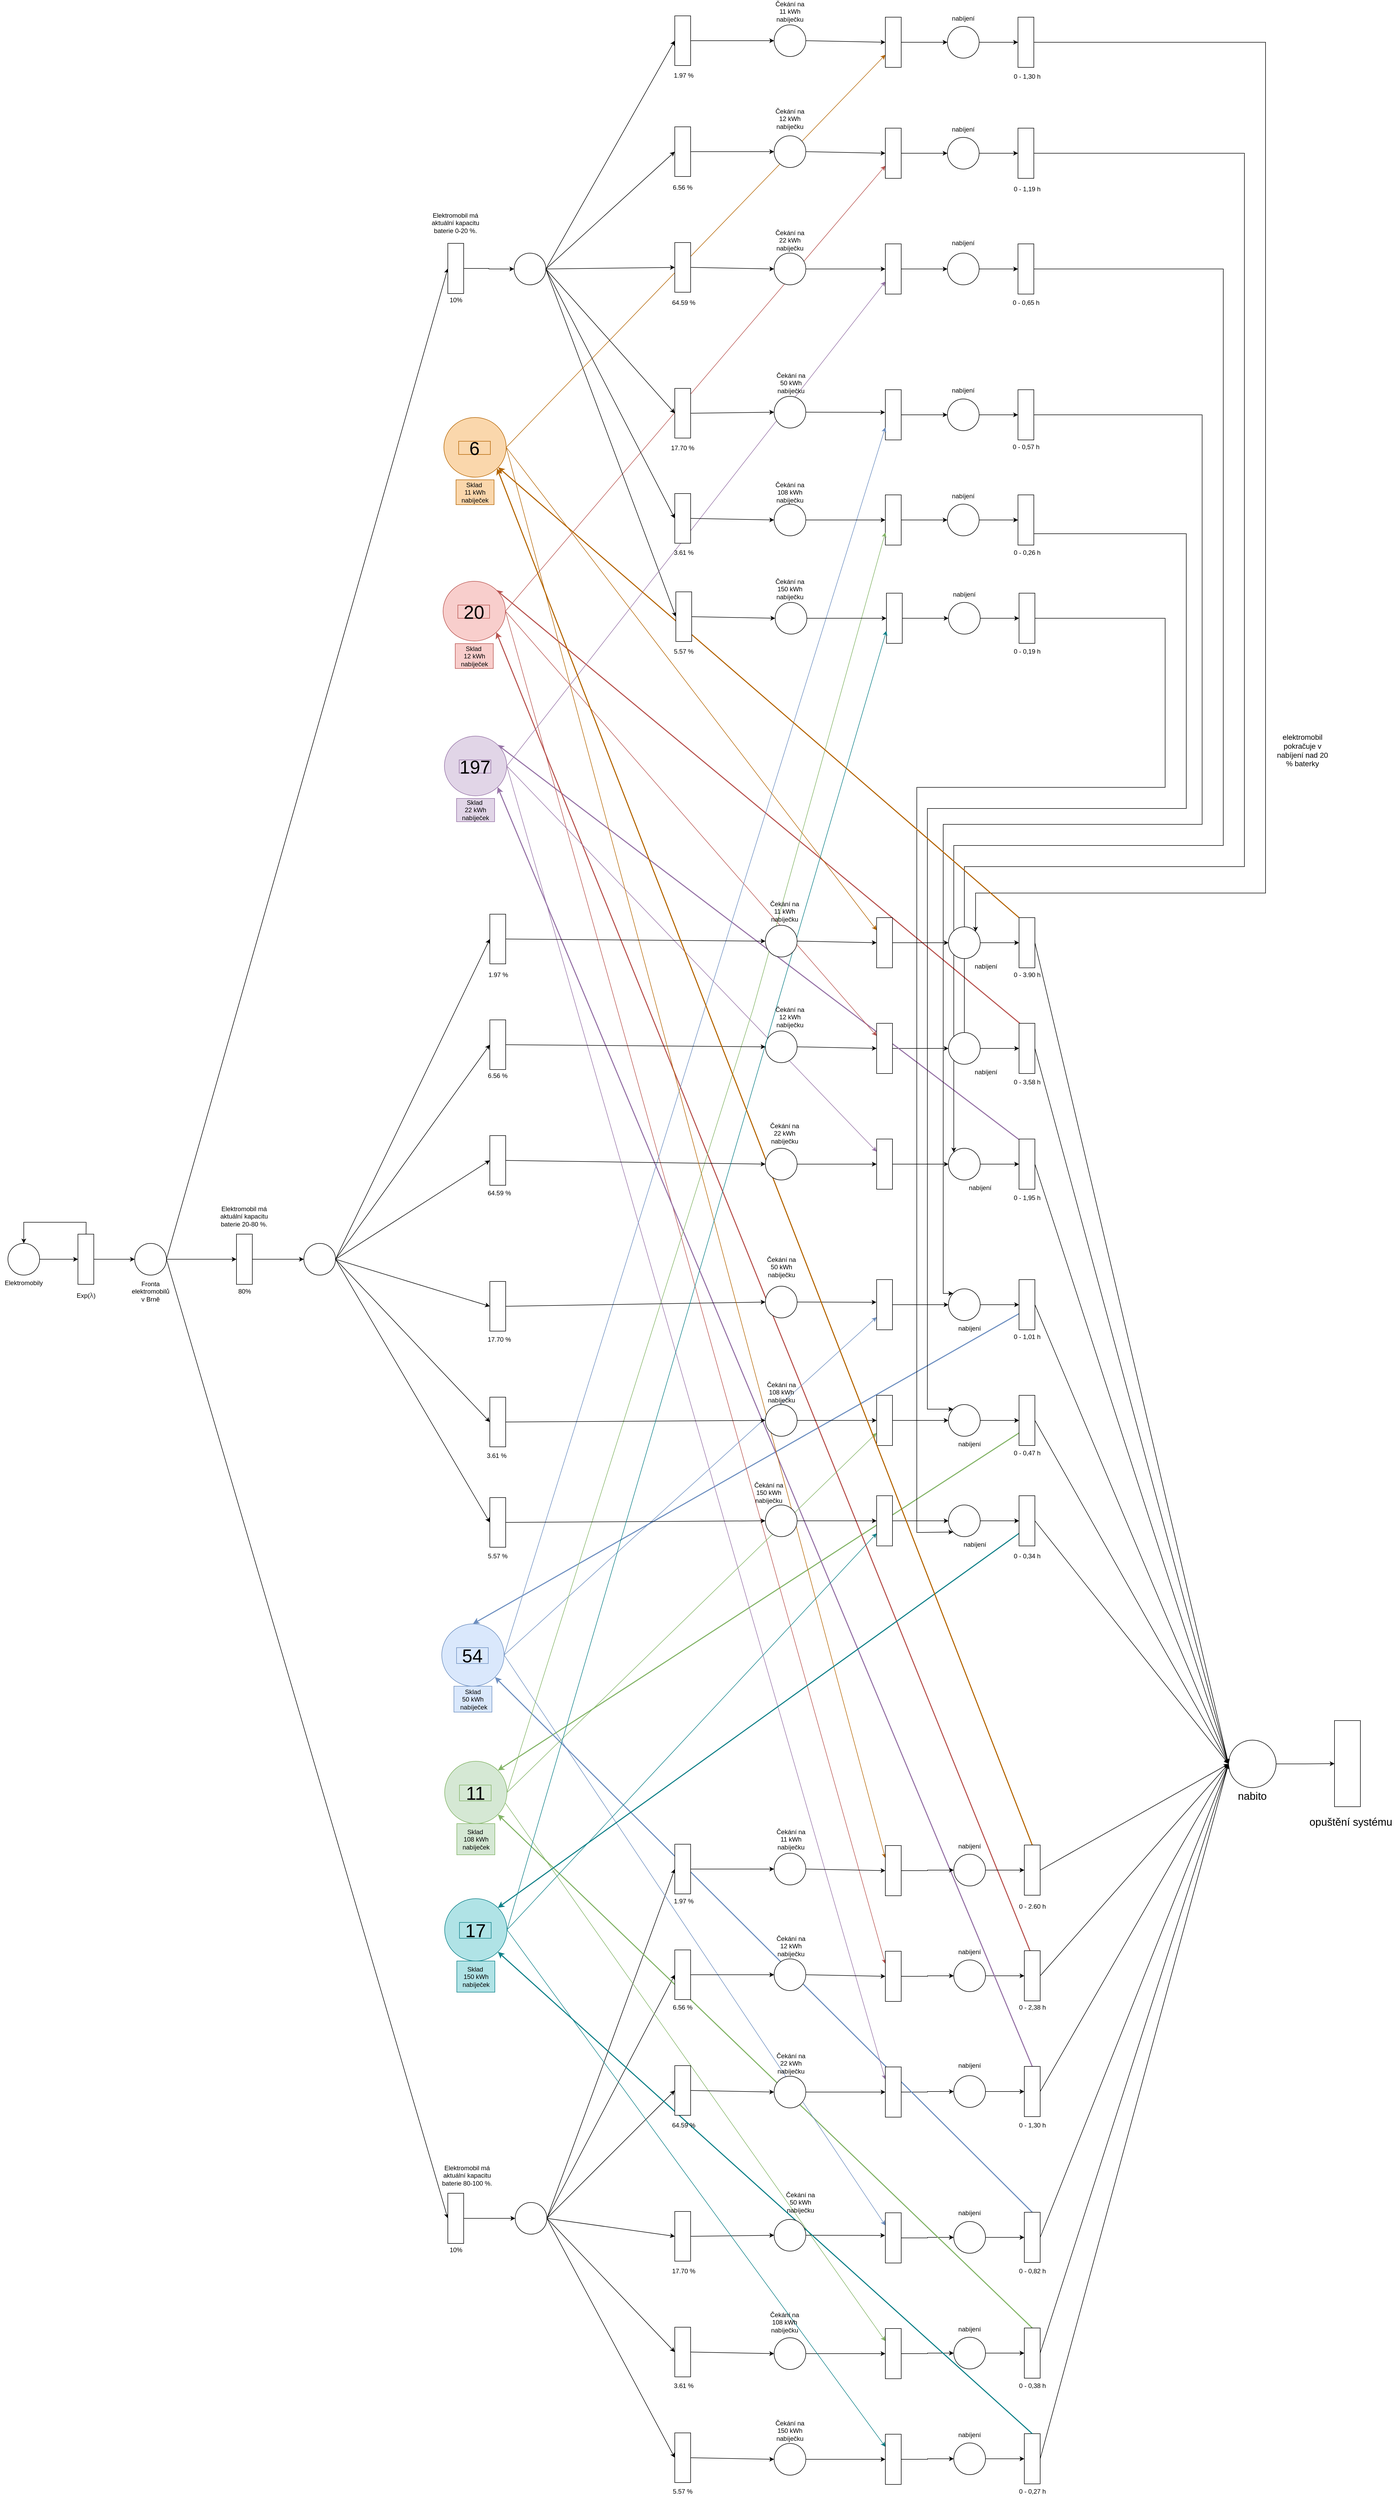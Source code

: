<mxfile version="25.0.1" pages="2">
  <diagram name="Page-1" id="imFHXEyTwjmKSMdX5b27">
    <mxGraphModel dx="2049" dy="3571" grid="1" gridSize="10" guides="1" tooltips="1" connect="1" arrows="1" fold="1" page="1" pageScale="1" pageWidth="1920" pageHeight="1200" math="0" shadow="0">
      <root>
        <mxCell id="0" />
        <mxCell id="1" parent="0" />
        <mxCell id="hVdwgTMXwn0eozp2v96i-5" style="edgeStyle=orthogonalEdgeStyle;rounded=0;orthogonalLoop=1;jettySize=auto;html=1;exitX=1;exitY=0.5;exitDx=0;exitDy=0;entryX=0.5;entryY=1;entryDx=0;entryDy=0;" parent="1" source="hVdwgTMXwn0eozp2v96i-1" target="hVdwgTMXwn0eozp2v96i-3" edge="1">
          <mxGeometry relative="1" as="geometry" />
        </mxCell>
        <mxCell id="hVdwgTMXwn0eozp2v96i-1" value="" style="ellipse;whiteSpace=wrap;html=1;aspect=fixed;" parent="1" vertex="1">
          <mxGeometry x="330" y="753" width="60" height="60" as="geometry" />
        </mxCell>
        <mxCell id="hVdwgTMXwn0eozp2v96i-13" style="rounded=0;orthogonalLoop=1;jettySize=auto;html=1;exitX=0.5;exitY=0;exitDx=0;exitDy=0;entryX=0;entryY=0.5;entryDx=0;entryDy=0;" parent="1" source="hVdwgTMXwn0eozp2v96i-3" target="hVdwgTMXwn0eozp2v96i-11" edge="1">
          <mxGeometry relative="1" as="geometry" />
        </mxCell>
        <mxCell id="hVdwgTMXwn0eozp2v96i-3" value="" style="rounded=0;whiteSpace=wrap;html=1;rotation=90;" parent="1" vertex="1">
          <mxGeometry x="430" y="768" width="95" height="30" as="geometry" />
        </mxCell>
        <mxCell id="hVdwgTMXwn0eozp2v96i-7" value="" style="endArrow=classic;html=1;rounded=0;" parent="1" source="hVdwgTMXwn0eozp2v96i-3" edge="1">
          <mxGeometry width="50" height="50" relative="1" as="geometry">
            <mxPoint x="478" y="733" as="sourcePoint" />
            <mxPoint x="360" y="753" as="targetPoint" />
            <Array as="points">
              <mxPoint x="478" y="713" />
              <mxPoint x="360" y="713" />
            </Array>
          </mxGeometry>
        </mxCell>
        <mxCell id="hVdwgTMXwn0eozp2v96i-9" value="Elektromobily" style="text;html=1;align=center;verticalAlign=middle;whiteSpace=wrap;rounded=0;" parent="1" vertex="1">
          <mxGeometry x="315" y="813" width="90" height="30" as="geometry" />
        </mxCell>
        <mxCell id="hVdwgTMXwn0eozp2v96i-19" style="rounded=0;orthogonalLoop=1;jettySize=auto;html=1;exitX=1;exitY=0.5;exitDx=0;exitDy=0;entryX=0.5;entryY=1;entryDx=0;entryDy=0;" parent="1" source="hVdwgTMXwn0eozp2v96i-11" target="hVdwgTMXwn0eozp2v96i-16" edge="1">
          <mxGeometry relative="1" as="geometry" />
        </mxCell>
        <mxCell id="hVdwgTMXwn0eozp2v96i-20" style="rounded=0;orthogonalLoop=1;jettySize=auto;html=1;exitX=1;exitY=0.5;exitDx=0;exitDy=0;entryX=0.5;entryY=1;entryDx=0;entryDy=0;" parent="1" source="hVdwgTMXwn0eozp2v96i-11" target="hVdwgTMXwn0eozp2v96i-17" edge="1">
          <mxGeometry relative="1" as="geometry" />
        </mxCell>
        <mxCell id="hVdwgTMXwn0eozp2v96i-21" style="rounded=0;orthogonalLoop=1;jettySize=auto;html=1;exitX=1;exitY=0.5;exitDx=0;exitDy=0;entryX=0.5;entryY=1;entryDx=0;entryDy=0;" parent="1" source="hVdwgTMXwn0eozp2v96i-11" target="hVdwgTMXwn0eozp2v96i-18" edge="1">
          <mxGeometry relative="1" as="geometry" />
        </mxCell>
        <mxCell id="hVdwgTMXwn0eozp2v96i-11" value="" style="ellipse;whiteSpace=wrap;html=1;aspect=fixed;" parent="1" vertex="1">
          <mxGeometry x="570" y="753" width="60" height="60" as="geometry" />
        </mxCell>
        <mxCell id="hVdwgTMXwn0eozp2v96i-15" value="Fronta elektromobilů v Brně" style="text;html=1;align=center;verticalAlign=middle;whiteSpace=wrap;rounded=0;" parent="1" vertex="1">
          <mxGeometry x="560" y="815.5" width="80" height="57" as="geometry" />
        </mxCell>
        <mxCell id="hVdwgTMXwn0eozp2v96i-31" style="edgeStyle=orthogonalEdgeStyle;rounded=0;orthogonalLoop=1;jettySize=auto;html=1;exitX=0.5;exitY=0;exitDx=0;exitDy=0;entryX=0;entryY=0.5;entryDx=0;entryDy=0;" parent="1" source="hVdwgTMXwn0eozp2v96i-16" target="hVdwgTMXwn0eozp2v96i-101" edge="1">
          <mxGeometry relative="1" as="geometry">
            <mxPoint x="1290" y="-1092" as="targetPoint" />
          </mxGeometry>
        </mxCell>
        <mxCell id="hVdwgTMXwn0eozp2v96i-16" value="" style="rounded=0;whiteSpace=wrap;html=1;rotation=90;" parent="1" vertex="1">
          <mxGeometry x="1130" y="-1107" width="95" height="30" as="geometry" />
        </mxCell>
        <mxCell id="hVdwgTMXwn0eozp2v96i-29" style="edgeStyle=orthogonalEdgeStyle;rounded=0;orthogonalLoop=1;jettySize=auto;html=1;exitX=0.5;exitY=0;exitDx=0;exitDy=0;entryX=0;entryY=0.5;entryDx=0;entryDy=0;" parent="1" source="hVdwgTMXwn0eozp2v96i-17" target="hVdwgTMXwn0eozp2v96i-28" edge="1">
          <mxGeometry relative="1" as="geometry" />
        </mxCell>
        <mxCell id="hVdwgTMXwn0eozp2v96i-17" value="" style="rounded=0;whiteSpace=wrap;html=1;rotation=90;" parent="1" vertex="1">
          <mxGeometry x="730" y="768" width="95" height="30" as="geometry" />
        </mxCell>
        <mxCell id="hVdwgTMXwn0eozp2v96i-33" style="edgeStyle=orthogonalEdgeStyle;rounded=0;orthogonalLoop=1;jettySize=auto;html=1;exitX=0.5;exitY=0;exitDx=0;exitDy=0;entryX=0;entryY=0.5;entryDx=0;entryDy=0;" parent="1" source="hVdwgTMXwn0eozp2v96i-18" target="hVdwgTMXwn0eozp2v96i-164" edge="1">
          <mxGeometry relative="1" as="geometry">
            <mxPoint x="1290" y="2598.0" as="targetPoint" />
          </mxGeometry>
        </mxCell>
        <mxCell id="hVdwgTMXwn0eozp2v96i-18" value="" style="rounded=0;whiteSpace=wrap;html=1;rotation=90;" parent="1" vertex="1">
          <mxGeometry x="1130" y="2583" width="95" height="30" as="geometry" />
        </mxCell>
        <mxCell id="hVdwgTMXwn0eozp2v96i-22" value="10%" style="text;html=1;align=center;verticalAlign=middle;whiteSpace=wrap;rounded=0;" parent="1" vertex="1">
          <mxGeometry x="1157.5" y="-1047" width="40" height="30" as="geometry" />
        </mxCell>
        <mxCell id="hVdwgTMXwn0eozp2v96i-23" value="80%" style="text;html=1;align=center;verticalAlign=middle;whiteSpace=wrap;rounded=0;" parent="1" vertex="1">
          <mxGeometry x="758" y="829" width="40" height="30" as="geometry" />
        </mxCell>
        <mxCell id="hVdwgTMXwn0eozp2v96i-24" value="10%" style="text;html=1;align=center;verticalAlign=middle;whiteSpace=wrap;rounded=0;" parent="1" vertex="1">
          <mxGeometry x="1157.5" y="2643" width="40" height="30" as="geometry" />
        </mxCell>
        <mxCell id="hVdwgTMXwn0eozp2v96i-26" value="Elektromobil má aktuální kapacitu baterie 20-80 %." style="text;html=1;align=center;verticalAlign=middle;whiteSpace=wrap;rounded=0;" parent="1" vertex="1">
          <mxGeometry x="730" y="650" width="93.5" height="103" as="geometry" />
        </mxCell>
        <mxCell id="Ne4zD6o56oPT8uHqeSny-9" style="edgeStyle=none;rounded=0;orthogonalLoop=1;jettySize=auto;html=1;exitX=1;exitY=0.5;exitDx=0;exitDy=0;entryX=0.5;entryY=1;entryDx=0;entryDy=0;" parent="1" source="hVdwgTMXwn0eozp2v96i-28" target="Ne4zD6o56oPT8uHqeSny-3" edge="1">
          <mxGeometry relative="1" as="geometry" />
        </mxCell>
        <mxCell id="Ne4zD6o56oPT8uHqeSny-10" style="edgeStyle=none;rounded=0;orthogonalLoop=1;jettySize=auto;html=1;exitX=1;exitY=0.5;exitDx=0;exitDy=0;entryX=0.5;entryY=1;entryDx=0;entryDy=0;" parent="1" source="hVdwgTMXwn0eozp2v96i-28" target="Ne4zD6o56oPT8uHqeSny-4" edge="1">
          <mxGeometry relative="1" as="geometry" />
        </mxCell>
        <mxCell id="Ne4zD6o56oPT8uHqeSny-11" style="edgeStyle=none;rounded=0;orthogonalLoop=1;jettySize=auto;html=1;exitX=1;exitY=0.5;exitDx=0;exitDy=0;entryX=0.5;entryY=1;entryDx=0;entryDy=0;" parent="1" source="hVdwgTMXwn0eozp2v96i-28" target="Ne4zD6o56oPT8uHqeSny-1" edge="1">
          <mxGeometry relative="1" as="geometry" />
        </mxCell>
        <mxCell id="Ne4zD6o56oPT8uHqeSny-12" style="edgeStyle=none;rounded=0;orthogonalLoop=1;jettySize=auto;html=1;exitX=1;exitY=0.5;exitDx=0;exitDy=0;entryX=0.5;entryY=1;entryDx=0;entryDy=0;" parent="1" source="hVdwgTMXwn0eozp2v96i-28" target="Ne4zD6o56oPT8uHqeSny-2" edge="1">
          <mxGeometry relative="1" as="geometry" />
        </mxCell>
        <mxCell id="6HQXh_pFPckdDbp-CF7b-43" style="edgeStyle=none;rounded=0;orthogonalLoop=1;jettySize=auto;html=1;exitX=1;exitY=0.5;exitDx=0;exitDy=0;entryX=0.5;entryY=1;entryDx=0;entryDy=0;" parent="1" source="hVdwgTMXwn0eozp2v96i-28" target="6HQXh_pFPckdDbp-CF7b-38" edge="1">
          <mxGeometry relative="1" as="geometry" />
        </mxCell>
        <mxCell id="6HQXh_pFPckdDbp-CF7b-55" style="edgeStyle=none;rounded=0;orthogonalLoop=1;jettySize=auto;html=1;exitX=1;exitY=0.5;exitDx=0;exitDy=0;entryX=0.5;entryY=1;entryDx=0;entryDy=0;" parent="1" source="hVdwgTMXwn0eozp2v96i-28" target="6HQXh_pFPckdDbp-CF7b-51" edge="1">
          <mxGeometry relative="1" as="geometry" />
        </mxCell>
        <mxCell id="hVdwgTMXwn0eozp2v96i-28" value="" style="ellipse;whiteSpace=wrap;html=1;aspect=fixed;" parent="1" vertex="1">
          <mxGeometry x="890" y="753" width="60" height="60" as="geometry" />
        </mxCell>
        <mxCell id="hVdwgTMXwn0eozp2v96i-67" style="edgeStyle=orthogonalEdgeStyle;rounded=0;orthogonalLoop=1;jettySize=auto;html=1;exitX=0.5;exitY=0;exitDx=0;exitDy=0;entryX=0;entryY=0.5;entryDx=0;entryDy=0;" parent="1" source="Ne4zD6o56oPT8uHqeSny-13" target="hVdwgTMXwn0eozp2v96i-51" edge="1">
          <mxGeometry relative="1" as="geometry">
            <mxPoint x="2022.5" y="869" as="sourcePoint" />
          </mxGeometry>
        </mxCell>
        <mxCell id="hVdwgTMXwn0eozp2v96i-69" style="edgeStyle=orthogonalEdgeStyle;rounded=0;orthogonalLoop=1;jettySize=auto;html=1;exitX=0.5;exitY=0;exitDx=0;exitDy=0;" parent="1" source="Ne4zD6o56oPT8uHqeSny-14" target="hVdwgTMXwn0eozp2v96i-52" edge="1">
          <mxGeometry relative="1" as="geometry">
            <mxPoint x="2022.5" y="1088" as="sourcePoint" />
          </mxGeometry>
        </mxCell>
        <mxCell id="hVdwgTMXwn0eozp2v96i-63" style="edgeStyle=orthogonalEdgeStyle;rounded=0;orthogonalLoop=1;jettySize=auto;html=1;exitX=0.5;exitY=0;exitDx=0;exitDy=0;" parent="1" source="Ne4zD6o56oPT8uHqeSny-15" target="hVdwgTMXwn0eozp2v96i-55" edge="1">
          <mxGeometry relative="1" as="geometry">
            <mxPoint x="2022.5" y="384" as="sourcePoint" />
          </mxGeometry>
        </mxCell>
        <mxCell id="hVdwgTMXwn0eozp2v96i-65" style="edgeStyle=orthogonalEdgeStyle;rounded=0;orthogonalLoop=1;jettySize=auto;html=1;exitX=0.5;exitY=0;exitDx=0;exitDy=0;" parent="1" source="Ne4zD6o56oPT8uHqeSny-16" target="hVdwgTMXwn0eozp2v96i-56" edge="1">
          <mxGeometry relative="1" as="geometry">
            <mxPoint x="2022.5" y="603" as="sourcePoint" />
          </mxGeometry>
        </mxCell>
        <mxCell id="hVdwgTMXwn0eozp2v96i-68" style="edgeStyle=orthogonalEdgeStyle;rounded=0;orthogonalLoop=1;jettySize=auto;html=1;exitX=1;exitY=0.5;exitDx=0;exitDy=0;" parent="1" source="hVdwgTMXwn0eozp2v96i-51" target="hVdwgTMXwn0eozp2v96i-53" edge="1">
          <mxGeometry relative="1" as="geometry" />
        </mxCell>
        <mxCell id="hVdwgTMXwn0eozp2v96i-70" style="edgeStyle=orthogonalEdgeStyle;rounded=0;orthogonalLoop=1;jettySize=auto;html=1;exitX=1;exitY=0.5;exitDx=0;exitDy=0;entryX=0.5;entryY=1;entryDx=0;entryDy=0;" parent="1" source="hVdwgTMXwn0eozp2v96i-52" target="hVdwgTMXwn0eozp2v96i-54" edge="1">
          <mxGeometry relative="1" as="geometry" />
        </mxCell>
        <mxCell id="hVdwgTMXwn0eozp2v96i-52" value="" style="ellipse;whiteSpace=wrap;html=1;aspect=fixed;" parent="1" vertex="1">
          <mxGeometry x="2110" y="1058" width="60" height="60" as="geometry" />
        </mxCell>
        <mxCell id="hVdwgTMXwn0eozp2v96i-224" style="rounded=0;orthogonalLoop=1;jettySize=auto;html=1;exitX=0.5;exitY=0;exitDx=0;exitDy=0;entryX=0;entryY=0.5;entryDx=0;entryDy=0;" parent="1" source="hVdwgTMXwn0eozp2v96i-53" target="hVdwgTMXwn0eozp2v96i-219" edge="1">
          <mxGeometry relative="1" as="geometry">
            <mxPoint x="2640" y="1163" as="targetPoint" />
          </mxGeometry>
        </mxCell>
        <mxCell id="CMwm_mQ0izCvLeI7IXAa-15" style="edgeStyle=none;rounded=0;orthogonalLoop=1;jettySize=auto;html=1;exitX=0.5;exitY=0;exitDx=0;exitDy=0;entryX=0.5;entryY=0;entryDx=0;entryDy=0;fillColor=#dae8fc;strokeColor=#6c8ebf;strokeWidth=2;" parent="1" source="hVdwgTMXwn0eozp2v96i-53" target="hVdwgTMXwn0eozp2v96i-212" edge="1">
          <mxGeometry relative="1" as="geometry" />
        </mxCell>
        <mxCell id="hVdwgTMXwn0eozp2v96i-53" value="" style="rounded=0;whiteSpace=wrap;html=1;rotation=90;" parent="1" vertex="1">
          <mxGeometry x="2211" y="854" width="95" height="30" as="geometry" />
        </mxCell>
        <mxCell id="hVdwgTMXwn0eozp2v96i-225" style="rounded=0;orthogonalLoop=1;jettySize=auto;html=1;exitX=0.5;exitY=0;exitDx=0;exitDy=0;entryX=0;entryY=0.5;entryDx=0;entryDy=0;" parent="1" source="hVdwgTMXwn0eozp2v96i-54" target="hVdwgTMXwn0eozp2v96i-219" edge="1">
          <mxGeometry relative="1" as="geometry" />
        </mxCell>
        <mxCell id="CMwm_mQ0izCvLeI7IXAa-16" style="edgeStyle=none;rounded=0;orthogonalLoop=1;jettySize=auto;html=1;exitX=0.75;exitY=1;exitDx=0;exitDy=0;entryX=1;entryY=0;entryDx=0;entryDy=0;fillColor=#d5e8d4;strokeColor=#82b366;strokeWidth=2;" parent="1" source="hVdwgTMXwn0eozp2v96i-54" target="hVdwgTMXwn0eozp2v96i-215" edge="1">
          <mxGeometry relative="1" as="geometry" />
        </mxCell>
        <mxCell id="hVdwgTMXwn0eozp2v96i-54" value="" style="rounded=0;whiteSpace=wrap;html=1;rotation=90;" parent="1" vertex="1">
          <mxGeometry x="2211" y="1073" width="95" height="30" as="geometry" />
        </mxCell>
        <mxCell id="hVdwgTMXwn0eozp2v96i-64" style="edgeStyle=orthogonalEdgeStyle;rounded=0;orthogonalLoop=1;jettySize=auto;html=1;exitX=1;exitY=0.5;exitDx=0;exitDy=0;" parent="1" source="hVdwgTMXwn0eozp2v96i-55" target="hVdwgTMXwn0eozp2v96i-57" edge="1">
          <mxGeometry relative="1" as="geometry" />
        </mxCell>
        <mxCell id="hVdwgTMXwn0eozp2v96i-66" style="edgeStyle=orthogonalEdgeStyle;rounded=0;orthogonalLoop=1;jettySize=auto;html=1;exitX=1;exitY=0.5;exitDx=0;exitDy=0;" parent="1" source="hVdwgTMXwn0eozp2v96i-56" target="hVdwgTMXwn0eozp2v96i-58" edge="1">
          <mxGeometry relative="1" as="geometry" />
        </mxCell>
        <mxCell id="hVdwgTMXwn0eozp2v96i-222" style="rounded=0;orthogonalLoop=1;jettySize=auto;html=1;exitX=0.5;exitY=0;exitDx=0;exitDy=0;entryX=0;entryY=0.5;entryDx=0;entryDy=0;" parent="1" source="hVdwgTMXwn0eozp2v96i-57" target="hVdwgTMXwn0eozp2v96i-219" edge="1">
          <mxGeometry relative="1" as="geometry" />
        </mxCell>
        <mxCell id="CMwm_mQ0izCvLeI7IXAa-13" style="edgeStyle=none;rounded=0;orthogonalLoop=1;jettySize=auto;html=1;exitX=0.25;exitY=0;exitDx=0;exitDy=0;entryX=1;entryY=0;entryDx=0;entryDy=0;strokeWidth=2;fillColor=#f8cecc;strokeColor=#b85450;" parent="1" source="hVdwgTMXwn0eozp2v96i-57" target="hVdwgTMXwn0eozp2v96i-79" edge="1">
          <mxGeometry relative="1" as="geometry" />
        </mxCell>
        <mxCell id="hVdwgTMXwn0eozp2v96i-57" value="" style="rounded=0;whiteSpace=wrap;html=1;rotation=90;" parent="1" vertex="1">
          <mxGeometry x="2211" y="369" width="95" height="30" as="geometry" />
        </mxCell>
        <mxCell id="hVdwgTMXwn0eozp2v96i-223" style="rounded=0;orthogonalLoop=1;jettySize=auto;html=1;exitX=0.5;exitY=0;exitDx=0;exitDy=0;entryX=0;entryY=0.5;entryDx=0;entryDy=0;" parent="1" source="hVdwgTMXwn0eozp2v96i-58" target="hVdwgTMXwn0eozp2v96i-219" edge="1">
          <mxGeometry relative="1" as="geometry">
            <mxPoint x="2630" y="1163.0" as="targetPoint" />
          </mxGeometry>
        </mxCell>
        <mxCell id="CMwm_mQ0izCvLeI7IXAa-14" style="edgeStyle=none;rounded=0;orthogonalLoop=1;jettySize=auto;html=1;exitX=0.25;exitY=0;exitDx=0;exitDy=0;entryX=1;entryY=0;entryDx=0;entryDy=0;fillColor=#e1d5e7;strokeColor=#9673a6;strokeWidth=2;" parent="1" source="hVdwgTMXwn0eozp2v96i-58" target="hVdwgTMXwn0eozp2v96i-209" edge="1">
          <mxGeometry relative="1" as="geometry" />
        </mxCell>
        <mxCell id="hVdwgTMXwn0eozp2v96i-58" value="" style="rounded=0;whiteSpace=wrap;html=1;rotation=90;" parent="1" vertex="1">
          <mxGeometry x="2211" y="588" width="95" height="30" as="geometry" />
        </mxCell>
        <mxCell id="hVdwgTMXwn0eozp2v96i-72" value="nabíjení" style="text;html=1;align=center;verticalAlign=middle;whiteSpace=wrap;rounded=0;" parent="1" vertex="1">
          <mxGeometry x="2140" y="633" width="60" height="30" as="geometry" />
        </mxCell>
        <mxCell id="hVdwgTMXwn0eozp2v96i-73" value="nabíjení" style="text;html=1;align=center;verticalAlign=middle;whiteSpace=wrap;rounded=0;" parent="1" vertex="1">
          <mxGeometry x="2120" y="899" width="60" height="30" as="geometry" />
        </mxCell>
        <mxCell id="hVdwgTMXwn0eozp2v96i-74" value="nabíjení" style="text;html=1;align=center;verticalAlign=middle;whiteSpace=wrap;rounded=0;" parent="1" vertex="1">
          <mxGeometry x="2120" y="1118" width="60" height="30" as="geometry" />
        </mxCell>
        <mxCell id="CMwm_mQ0izCvLeI7IXAa-1" style="edgeStyle=none;rounded=0;orthogonalLoop=1;jettySize=auto;html=1;exitX=1;exitY=0.5;exitDx=0;exitDy=0;entryX=0.75;entryY=1;entryDx=0;entryDy=0;fillColor=#f8cecc;strokeColor=#b85450;" parent="1" source="hVdwgTMXwn0eozp2v96i-79" target="hVdwgTMXwn0eozp2v96i-119" edge="1">
          <mxGeometry relative="1" as="geometry">
            <mxPoint x="2005" y="-1365" as="targetPoint" />
          </mxGeometry>
        </mxCell>
        <mxCell id="CMwm_mQ0izCvLeI7IXAa-3" style="edgeStyle=none;rounded=0;orthogonalLoop=1;jettySize=auto;html=1;exitX=1;exitY=0.5;exitDx=0;exitDy=0;entryX=0.25;entryY=1;entryDx=0;entryDy=0;fillColor=#f8cecc;strokeColor=#b85450;" parent="1" source="hVdwgTMXwn0eozp2v96i-79" target="Ne4zD6o56oPT8uHqeSny-41" edge="1">
          <mxGeometry relative="1" as="geometry">
            <mxPoint x="2002.5" y="1465.25" as="targetPoint" />
          </mxGeometry>
        </mxCell>
        <mxCell id="Ne4zD6o56oPT8uHqeSny-35" style="edgeStyle=none;rounded=0;orthogonalLoop=1;jettySize=auto;html=1;exitX=1;exitY=0.5;exitDx=0;exitDy=0;entryX=0.25;entryY=1;entryDx=0;entryDy=0;fillColor=#f8cecc;strokeColor=#b85450;" parent="1" source="hVdwgTMXwn0eozp2v96i-79" target="Ne4zD6o56oPT8uHqeSny-15" edge="1">
          <mxGeometry relative="1" as="geometry" />
        </mxCell>
        <mxCell id="hVdwgTMXwn0eozp2v96i-79" value="" style="ellipse;whiteSpace=wrap;html=1;aspect=fixed;fillColor=#f8cecc;strokeColor=#b85450;" parent="1" vertex="1">
          <mxGeometry x="1153.5" y="-500" width="118" height="113" as="geometry" />
        </mxCell>
        <mxCell id="hVdwgTMXwn0eozp2v96i-87" value="&lt;font style=&quot;font-size: 35px;&quot;&gt;20&lt;/font&gt;" style="text;html=1;align=center;verticalAlign=middle;whiteSpace=wrap;rounded=0;fillColor=#f8cecc;strokeColor=#b85450;" parent="1" vertex="1">
          <mxGeometry x="1181.5" y="-455" width="60" height="25" as="geometry" />
        </mxCell>
        <mxCell id="hVdwgTMXwn0eozp2v96i-95" value="Sklad&amp;nbsp;&lt;div&gt;12 kWh&lt;/div&gt;&lt;div&gt;nabíječek&lt;/div&gt;" style="text;html=1;align=center;verticalAlign=middle;whiteSpace=wrap;rounded=0;fillColor=#f8cecc;strokeColor=#b85450;" parent="1" vertex="1">
          <mxGeometry x="1176.5" y="-382" width="72" height="47" as="geometry" />
        </mxCell>
        <mxCell id="DUZmrAGYnQG1LHZdkdyr-12" style="edgeStyle=none;rounded=0;orthogonalLoop=1;jettySize=auto;html=1;exitX=1;exitY=0.5;exitDx=0;exitDy=0;entryX=0.5;entryY=1;entryDx=0;entryDy=0;" parent="1" source="hVdwgTMXwn0eozp2v96i-101" target="DUZmrAGYnQG1LHZdkdyr-5" edge="1">
          <mxGeometry relative="1" as="geometry" />
        </mxCell>
        <mxCell id="DUZmrAGYnQG1LHZdkdyr-13" style="edgeStyle=none;rounded=0;orthogonalLoop=1;jettySize=auto;html=1;exitX=1;exitY=0.5;exitDx=0;exitDy=0;entryX=0.5;entryY=1;entryDx=0;entryDy=0;" parent="1" source="hVdwgTMXwn0eozp2v96i-101" target="DUZmrAGYnQG1LHZdkdyr-6" edge="1">
          <mxGeometry relative="1" as="geometry" />
        </mxCell>
        <mxCell id="6HQXh_pFPckdDbp-CF7b-13" style="rounded=0;orthogonalLoop=1;jettySize=auto;html=1;exitX=1;exitY=0.5;exitDx=0;exitDy=0;entryX=0.5;entryY=1;entryDx=0;entryDy=0;" parent="1" source="hVdwgTMXwn0eozp2v96i-101" target="6HQXh_pFPckdDbp-CF7b-9" edge="1">
          <mxGeometry relative="1" as="geometry" />
        </mxCell>
        <mxCell id="6HQXh_pFPckdDbp-CF7b-30" style="edgeStyle=none;rounded=0;orthogonalLoop=1;jettySize=auto;html=1;exitX=1;exitY=0.5;exitDx=0;exitDy=0;entryX=0.5;entryY=1;entryDx=0;entryDy=0;" parent="1" source="hVdwgTMXwn0eozp2v96i-101" target="6HQXh_pFPckdDbp-CF7b-27" edge="1">
          <mxGeometry relative="1" as="geometry" />
        </mxCell>
        <mxCell id="hVdwgTMXwn0eozp2v96i-101" value="" style="ellipse;whiteSpace=wrap;html=1;aspect=fixed;" parent="1" vertex="1">
          <mxGeometry x="1288" y="-1121" width="60" height="60" as="geometry" />
        </mxCell>
        <mxCell id="hVdwgTMXwn0eozp2v96i-111" style="edgeStyle=orthogonalEdgeStyle;rounded=0;orthogonalLoop=1;jettySize=auto;html=1;exitX=0.5;exitY=0;exitDx=0;exitDy=0;entryX=0;entryY=0.5;entryDx=0;entryDy=0;" parent="1" source="hVdwgTMXwn0eozp2v96i-112" target="hVdwgTMXwn0eozp2v96i-123" edge="1">
          <mxGeometry relative="1" as="geometry" />
        </mxCell>
        <mxCell id="hVdwgTMXwn0eozp2v96i-112" value="" style="rounded=0;whiteSpace=wrap;html=1;rotation=90;" parent="1" vertex="1">
          <mxGeometry x="1958" y="-830" width="95" height="30" as="geometry" />
        </mxCell>
        <mxCell id="hVdwgTMXwn0eozp2v96i-113" style="edgeStyle=orthogonalEdgeStyle;rounded=0;orthogonalLoop=1;jettySize=auto;html=1;exitX=0.5;exitY=0;exitDx=0;exitDy=0;" parent="1" source="hVdwgTMXwn0eozp2v96i-114" target="hVdwgTMXwn0eozp2v96i-125" edge="1">
          <mxGeometry relative="1" as="geometry" />
        </mxCell>
        <mxCell id="hVdwgTMXwn0eozp2v96i-114" value="" style="rounded=0;whiteSpace=wrap;html=1;rotation=90;" parent="1" vertex="1">
          <mxGeometry x="1958" y="-631" width="95" height="30" as="geometry" />
        </mxCell>
        <mxCell id="hVdwgTMXwn0eozp2v96i-118" style="edgeStyle=orthogonalEdgeStyle;rounded=0;orthogonalLoop=1;jettySize=auto;html=1;exitX=0.5;exitY=0;exitDx=0;exitDy=0;" parent="1" source="hVdwgTMXwn0eozp2v96i-119" target="hVdwgTMXwn0eozp2v96i-131" edge="1">
          <mxGeometry relative="1" as="geometry" />
        </mxCell>
        <mxCell id="hVdwgTMXwn0eozp2v96i-119" value="" style="rounded=0;whiteSpace=wrap;html=1;rotation=90;" parent="1" vertex="1">
          <mxGeometry x="1958" y="-1325" width="95" height="30" as="geometry" />
        </mxCell>
        <mxCell id="hVdwgTMXwn0eozp2v96i-120" style="edgeStyle=orthogonalEdgeStyle;rounded=0;orthogonalLoop=1;jettySize=auto;html=1;exitX=0.5;exitY=0;exitDx=0;exitDy=0;" parent="1" source="hVdwgTMXwn0eozp2v96i-121" target="hVdwgTMXwn0eozp2v96i-133" edge="1">
          <mxGeometry relative="1" as="geometry" />
        </mxCell>
        <mxCell id="hVdwgTMXwn0eozp2v96i-121" value="" style="rounded=0;whiteSpace=wrap;html=1;rotation=90;" parent="1" vertex="1">
          <mxGeometry x="1958" y="-1106" width="95" height="30" as="geometry" />
        </mxCell>
        <mxCell id="hVdwgTMXwn0eozp2v96i-122" style="edgeStyle=orthogonalEdgeStyle;rounded=0;orthogonalLoop=1;jettySize=auto;html=1;exitX=1;exitY=0.5;exitDx=0;exitDy=0;" parent="1" source="hVdwgTMXwn0eozp2v96i-123" target="hVdwgTMXwn0eozp2v96i-127" edge="1">
          <mxGeometry relative="1" as="geometry" />
        </mxCell>
        <mxCell id="hVdwgTMXwn0eozp2v96i-123" value="" style="ellipse;whiteSpace=wrap;html=1;aspect=fixed;" parent="1" vertex="1">
          <mxGeometry x="2108" y="-845" width="60" height="60" as="geometry" />
        </mxCell>
        <mxCell id="hVdwgTMXwn0eozp2v96i-124" style="edgeStyle=orthogonalEdgeStyle;rounded=0;orthogonalLoop=1;jettySize=auto;html=1;exitX=1;exitY=0.5;exitDx=0;exitDy=0;entryX=0.5;entryY=1;entryDx=0;entryDy=0;" parent="1" source="hVdwgTMXwn0eozp2v96i-125" target="hVdwgTMXwn0eozp2v96i-129" edge="1">
          <mxGeometry relative="1" as="geometry" />
        </mxCell>
        <mxCell id="hVdwgTMXwn0eozp2v96i-125" value="" style="ellipse;whiteSpace=wrap;html=1;aspect=fixed;" parent="1" vertex="1">
          <mxGeometry x="2108" y="-646" width="60" height="60" as="geometry" />
        </mxCell>
        <mxCell id="Ne4zD6o56oPT8uHqeSny-31" style="edgeStyle=orthogonalEdgeStyle;rounded=0;orthogonalLoop=1;jettySize=auto;html=1;exitX=0.5;exitY=0;exitDx=0;exitDy=0;entryX=0;entryY=0;entryDx=0;entryDy=0;" parent="1" source="hVdwgTMXwn0eozp2v96i-127" target="hVdwgTMXwn0eozp2v96i-51" edge="1">
          <mxGeometry relative="1" as="geometry">
            <Array as="points">
              <mxPoint x="2590" y="-815" />
              <mxPoint x="2590" y="-40" />
              <mxPoint x="2100" y="-40" />
              <mxPoint x="2100" y="848" />
            </Array>
          </mxGeometry>
        </mxCell>
        <mxCell id="hVdwgTMXwn0eozp2v96i-127" value="" style="rounded=0;whiteSpace=wrap;html=1;rotation=90;" parent="1" vertex="1">
          <mxGeometry x="2209" y="-830" width="95" height="30" as="geometry" />
        </mxCell>
        <mxCell id="Ne4zD6o56oPT8uHqeSny-32" style="edgeStyle=orthogonalEdgeStyle;rounded=0;orthogonalLoop=1;jettySize=auto;html=1;exitX=0.5;exitY=0;exitDx=0;exitDy=0;entryX=0;entryY=0;entryDx=0;entryDy=0;" parent="1" source="hVdwgTMXwn0eozp2v96i-129" target="hVdwgTMXwn0eozp2v96i-52" edge="1">
          <mxGeometry relative="1" as="geometry">
            <mxPoint x="2251.5" y="-368" as="sourcePoint" />
            <mxPoint x="2098.787" y="824.787" as="targetPoint" />
            <Array as="points">
              <mxPoint x="2271" y="-596" />
              <mxPoint x="2252" y="-596" />
              <mxPoint x="2252" y="-590" />
              <mxPoint x="2560" y="-590" />
              <mxPoint x="2560" y="-70" />
              <mxPoint x="2070" y="-70" />
              <mxPoint x="2070" y="1067" />
            </Array>
          </mxGeometry>
        </mxCell>
        <mxCell id="hVdwgTMXwn0eozp2v96i-129" value="" style="rounded=0;whiteSpace=wrap;html=1;rotation=90;" parent="1" vertex="1">
          <mxGeometry x="2209" y="-631" width="95" height="30" as="geometry" />
        </mxCell>
        <mxCell id="hVdwgTMXwn0eozp2v96i-130" style="edgeStyle=orthogonalEdgeStyle;rounded=0;orthogonalLoop=1;jettySize=auto;html=1;exitX=1;exitY=0.5;exitDx=0;exitDy=0;" parent="1" source="hVdwgTMXwn0eozp2v96i-131" target="hVdwgTMXwn0eozp2v96i-135" edge="1">
          <mxGeometry relative="1" as="geometry" />
        </mxCell>
        <mxCell id="hVdwgTMXwn0eozp2v96i-131" value="" style="ellipse;whiteSpace=wrap;html=1;aspect=fixed;" parent="1" vertex="1">
          <mxGeometry x="2108" y="-1340" width="60" height="60" as="geometry" />
        </mxCell>
        <mxCell id="hVdwgTMXwn0eozp2v96i-132" style="edgeStyle=orthogonalEdgeStyle;rounded=0;orthogonalLoop=1;jettySize=auto;html=1;exitX=1;exitY=0.5;exitDx=0;exitDy=0;" parent="1" source="hVdwgTMXwn0eozp2v96i-133" target="hVdwgTMXwn0eozp2v96i-137" edge="1">
          <mxGeometry relative="1" as="geometry" />
        </mxCell>
        <mxCell id="hVdwgTMXwn0eozp2v96i-133" value="" style="ellipse;whiteSpace=wrap;html=1;aspect=fixed;" parent="1" vertex="1">
          <mxGeometry x="2108" y="-1121" width="60" height="60" as="geometry" />
        </mxCell>
        <mxCell id="Ne4zD6o56oPT8uHqeSny-29" style="edgeStyle=orthogonalEdgeStyle;rounded=0;orthogonalLoop=1;jettySize=auto;html=1;exitX=0.5;exitY=0;exitDx=0;exitDy=0;entryX=1;entryY=0;entryDx=0;entryDy=0;" parent="1" source="hVdwgTMXwn0eozp2v96i-135" target="hVdwgTMXwn0eozp2v96i-55" edge="1">
          <mxGeometry relative="1" as="geometry">
            <mxPoint x="2140" y="90" as="targetPoint" />
            <Array as="points">
              <mxPoint x="2670" y="-1310" />
              <mxPoint x="2670" y="40" />
              <mxPoint x="2140" y="40" />
              <mxPoint x="2140" y="363" />
            </Array>
          </mxGeometry>
        </mxCell>
        <mxCell id="hVdwgTMXwn0eozp2v96i-135" value="" style="rounded=0;whiteSpace=wrap;html=1;rotation=90;" parent="1" vertex="1">
          <mxGeometry x="2209" y="-1325" width="95" height="30" as="geometry" />
        </mxCell>
        <mxCell id="Ne4zD6o56oPT8uHqeSny-30" style="edgeStyle=orthogonalEdgeStyle;rounded=0;orthogonalLoop=1;jettySize=auto;html=1;exitX=0.5;exitY=0;exitDx=0;exitDy=0;" parent="1" source="hVdwgTMXwn0eozp2v96i-137" target="hVdwgTMXwn0eozp2v96i-56" edge="1">
          <mxGeometry relative="1" as="geometry">
            <Array as="points">
              <mxPoint x="2630" y="-1091" />
              <mxPoint x="2630" />
              <mxPoint x="2120" />
            </Array>
          </mxGeometry>
        </mxCell>
        <mxCell id="hVdwgTMXwn0eozp2v96i-137" value="" style="rounded=0;whiteSpace=wrap;html=1;rotation=90;" parent="1" vertex="1">
          <mxGeometry x="2209" y="-1106" width="95" height="30" as="geometry" />
        </mxCell>
        <mxCell id="hVdwgTMXwn0eozp2v96i-138" value="nabíjení" style="text;html=1;align=center;verticalAlign=middle;whiteSpace=wrap;rounded=0;" parent="1" vertex="1">
          <mxGeometry x="2108" y="-1370" width="60" height="30" as="geometry" />
        </mxCell>
        <mxCell id="hVdwgTMXwn0eozp2v96i-139" value="nabíjení" style="text;html=1;align=center;verticalAlign=middle;whiteSpace=wrap;rounded=0;" parent="1" vertex="1">
          <mxGeometry x="2108" y="-1155" width="60" height="30" as="geometry" />
        </mxCell>
        <mxCell id="hVdwgTMXwn0eozp2v96i-140" value="nabíjení" style="text;html=1;align=center;verticalAlign=middle;whiteSpace=wrap;rounded=0;" parent="1" vertex="1">
          <mxGeometry x="2108" y="-876" width="60" height="30" as="geometry" />
        </mxCell>
        <mxCell id="hVdwgTMXwn0eozp2v96i-141" value="nabíjení" style="text;html=1;align=center;verticalAlign=middle;whiteSpace=wrap;rounded=0;" parent="1" vertex="1">
          <mxGeometry x="2108" y="-676" width="60" height="30" as="geometry" />
        </mxCell>
        <mxCell id="Ne4zD6o56oPT8uHqeSny-63" style="edgeStyle=none;rounded=0;orthogonalLoop=1;jettySize=auto;html=1;exitX=1;exitY=0.5;exitDx=0;exitDy=0;entryX=0.5;entryY=1;entryDx=0;entryDy=0;" parent="1" source="hVdwgTMXwn0eozp2v96i-164" target="Ne4zD6o56oPT8uHqeSny-48" edge="1">
          <mxGeometry relative="1" as="geometry" />
        </mxCell>
        <mxCell id="Ne4zD6o56oPT8uHqeSny-64" style="edgeStyle=none;rounded=0;orthogonalLoop=1;jettySize=auto;html=1;exitX=1;exitY=0.5;exitDx=0;exitDy=0;entryX=0.5;entryY=1;entryDx=0;entryDy=0;" parent="1" source="hVdwgTMXwn0eozp2v96i-164" target="Ne4zD6o56oPT8uHqeSny-50" edge="1">
          <mxGeometry relative="1" as="geometry" />
        </mxCell>
        <mxCell id="Ne4zD6o56oPT8uHqeSny-65" style="edgeStyle=none;rounded=0;orthogonalLoop=1;jettySize=auto;html=1;exitX=1;exitY=0.5;exitDx=0;exitDy=0;entryX=0.5;entryY=1;entryDx=0;entryDy=0;" parent="1" source="hVdwgTMXwn0eozp2v96i-164" target="Ne4zD6o56oPT8uHqeSny-44" edge="1">
          <mxGeometry relative="1" as="geometry" />
        </mxCell>
        <mxCell id="Ne4zD6o56oPT8uHqeSny-66" style="edgeStyle=none;rounded=0;orthogonalLoop=1;jettySize=auto;html=1;exitX=1;exitY=0.5;exitDx=0;exitDy=0;entryX=0.5;entryY=1;entryDx=0;entryDy=0;" parent="1" source="hVdwgTMXwn0eozp2v96i-164" target="Ne4zD6o56oPT8uHqeSny-46" edge="1">
          <mxGeometry relative="1" as="geometry" />
        </mxCell>
        <mxCell id="6HQXh_pFPckdDbp-CF7b-90" style="edgeStyle=none;rounded=0;orthogonalLoop=1;jettySize=auto;html=1;exitX=1;exitY=0.5;exitDx=0;exitDy=0;entryX=0.5;entryY=1;entryDx=0;entryDy=0;" parent="1" source="hVdwgTMXwn0eozp2v96i-164" target="6HQXh_pFPckdDbp-CF7b-74" edge="1">
          <mxGeometry relative="1" as="geometry" />
        </mxCell>
        <mxCell id="6HQXh_pFPckdDbp-CF7b-91" style="edgeStyle=none;rounded=0;orthogonalLoop=1;jettySize=auto;html=1;exitX=1;exitY=0.5;exitDx=0;exitDy=0;entryX=0.5;entryY=1;entryDx=0;entryDy=0;" parent="1" source="hVdwgTMXwn0eozp2v96i-164" target="6HQXh_pFPckdDbp-CF7b-86" edge="1">
          <mxGeometry relative="1" as="geometry" />
        </mxCell>
        <mxCell id="hVdwgTMXwn0eozp2v96i-164" value="" style="ellipse;whiteSpace=wrap;html=1;aspect=fixed;" parent="1" vertex="1">
          <mxGeometry x="1290" y="2568" width="60" height="60" as="geometry" />
        </mxCell>
        <mxCell id="hVdwgTMXwn0eozp2v96i-174" style="edgeStyle=orthogonalEdgeStyle;rounded=0;orthogonalLoop=1;jettySize=auto;html=1;exitX=0.5;exitY=0;exitDx=0;exitDy=0;entryX=0;entryY=0.5;entryDx=0;entryDy=0;" parent="1" source="Ne4zD6o56oPT8uHqeSny-39" target="hVdwgTMXwn0eozp2v96i-186" edge="1">
          <mxGeometry relative="1" as="geometry">
            <mxPoint x="2032.5" y="2634" as="sourcePoint" />
          </mxGeometry>
        </mxCell>
        <mxCell id="hVdwgTMXwn0eozp2v96i-176" style="edgeStyle=orthogonalEdgeStyle;rounded=0;orthogonalLoop=1;jettySize=auto;html=1;exitX=0.5;exitY=0;exitDx=0;exitDy=0;" parent="1" source="Ne4zD6o56oPT8uHqeSny-40" target="hVdwgTMXwn0eozp2v96i-188" edge="1">
          <mxGeometry relative="1" as="geometry">
            <mxPoint x="2032.5" y="2853" as="sourcePoint" />
          </mxGeometry>
        </mxCell>
        <mxCell id="hVdwgTMXwn0eozp2v96i-181" style="edgeStyle=orthogonalEdgeStyle;rounded=0;orthogonalLoop=1;jettySize=auto;html=1;exitX=0.5;exitY=0;exitDx=0;exitDy=0;" parent="1" source="Ne4zD6o56oPT8uHqeSny-41" target="hVdwgTMXwn0eozp2v96i-192" edge="1">
          <mxGeometry relative="1" as="geometry">
            <mxPoint x="2032.5" y="2139" as="sourcePoint" />
          </mxGeometry>
        </mxCell>
        <mxCell id="hVdwgTMXwn0eozp2v96i-183" style="edgeStyle=orthogonalEdgeStyle;rounded=0;orthogonalLoop=1;jettySize=auto;html=1;exitX=0.5;exitY=0;exitDx=0;exitDy=0;" parent="1" source="Ne4zD6o56oPT8uHqeSny-42" target="hVdwgTMXwn0eozp2v96i-194" edge="1">
          <mxGeometry relative="1" as="geometry">
            <mxPoint x="2032.5" y="2358" as="sourcePoint" />
          </mxGeometry>
        </mxCell>
        <mxCell id="hVdwgTMXwn0eozp2v96i-185" style="edgeStyle=orthogonalEdgeStyle;rounded=0;orthogonalLoop=1;jettySize=auto;html=1;exitX=1;exitY=0.5;exitDx=0;exitDy=0;" parent="1" source="hVdwgTMXwn0eozp2v96i-186" target="hVdwgTMXwn0eozp2v96i-189" edge="1">
          <mxGeometry relative="1" as="geometry" />
        </mxCell>
        <mxCell id="hVdwgTMXwn0eozp2v96i-186" value="" style="ellipse;whiteSpace=wrap;html=1;aspect=fixed;" parent="1" vertex="1">
          <mxGeometry x="2120" y="2604" width="60" height="60" as="geometry" />
        </mxCell>
        <mxCell id="hVdwgTMXwn0eozp2v96i-187" style="edgeStyle=orthogonalEdgeStyle;rounded=0;orthogonalLoop=1;jettySize=auto;html=1;exitX=1;exitY=0.5;exitDx=0;exitDy=0;entryX=0.5;entryY=1;entryDx=0;entryDy=0;" parent="1" source="hVdwgTMXwn0eozp2v96i-188" target="hVdwgTMXwn0eozp2v96i-190" edge="1">
          <mxGeometry relative="1" as="geometry" />
        </mxCell>
        <mxCell id="hVdwgTMXwn0eozp2v96i-188" value="" style="ellipse;whiteSpace=wrap;html=1;aspect=fixed;" parent="1" vertex="1">
          <mxGeometry x="2120" y="2823" width="60" height="60" as="geometry" />
        </mxCell>
        <mxCell id="hVdwgTMXwn0eozp2v96i-228" style="rounded=0;orthogonalLoop=1;jettySize=auto;html=1;exitX=0.5;exitY=0;exitDx=0;exitDy=0;entryX=0;entryY=0.5;entryDx=0;entryDy=0;" parent="1" source="hVdwgTMXwn0eozp2v96i-189" target="hVdwgTMXwn0eozp2v96i-219" edge="1">
          <mxGeometry relative="1" as="geometry" />
        </mxCell>
        <mxCell id="CMwm_mQ0izCvLeI7IXAa-20" style="edgeStyle=none;rounded=0;orthogonalLoop=1;jettySize=auto;html=1;exitX=0;exitY=0.5;exitDx=0;exitDy=0;entryX=1;entryY=1;entryDx=0;entryDy=0;fillColor=#dae8fc;strokeColor=#6c8ebf;strokeWidth=2;" parent="1" source="hVdwgTMXwn0eozp2v96i-189" target="hVdwgTMXwn0eozp2v96i-212" edge="1">
          <mxGeometry relative="1" as="geometry" />
        </mxCell>
        <mxCell id="hVdwgTMXwn0eozp2v96i-189" value="" style="rounded=0;whiteSpace=wrap;html=1;rotation=90;" parent="1" vertex="1">
          <mxGeometry x="2221" y="2619" width="95" height="30" as="geometry" />
        </mxCell>
        <mxCell id="hVdwgTMXwn0eozp2v96i-229" style="rounded=0;orthogonalLoop=1;jettySize=auto;html=1;exitX=0.5;exitY=0;exitDx=0;exitDy=0;entryX=0;entryY=0.5;entryDx=0;entryDy=0;" parent="1" source="hVdwgTMXwn0eozp2v96i-190" target="hVdwgTMXwn0eozp2v96i-219" edge="1">
          <mxGeometry relative="1" as="geometry" />
        </mxCell>
        <mxCell id="CMwm_mQ0izCvLeI7IXAa-21" style="edgeStyle=none;rounded=0;orthogonalLoop=1;jettySize=auto;html=1;exitX=0;exitY=0.5;exitDx=0;exitDy=0;entryX=1;entryY=1;entryDx=0;entryDy=0;fillColor=#d5e8d4;strokeColor=#82b366;strokeWidth=2;" parent="1" source="hVdwgTMXwn0eozp2v96i-190" target="hVdwgTMXwn0eozp2v96i-215" edge="1">
          <mxGeometry relative="1" as="geometry" />
        </mxCell>
        <mxCell id="hVdwgTMXwn0eozp2v96i-190" value="" style="rounded=0;whiteSpace=wrap;html=1;rotation=90;" parent="1" vertex="1">
          <mxGeometry x="2221" y="2838" width="95" height="30" as="geometry" />
        </mxCell>
        <mxCell id="hVdwgTMXwn0eozp2v96i-191" style="edgeStyle=orthogonalEdgeStyle;rounded=0;orthogonalLoop=1;jettySize=auto;html=1;exitX=1;exitY=0.5;exitDx=0;exitDy=0;" parent="1" source="hVdwgTMXwn0eozp2v96i-192" target="hVdwgTMXwn0eozp2v96i-195" edge="1">
          <mxGeometry relative="1" as="geometry" />
        </mxCell>
        <mxCell id="hVdwgTMXwn0eozp2v96i-193" style="edgeStyle=orthogonalEdgeStyle;rounded=0;orthogonalLoop=1;jettySize=auto;html=1;exitX=1;exitY=0.5;exitDx=0;exitDy=0;" parent="1" source="hVdwgTMXwn0eozp2v96i-194" target="hVdwgTMXwn0eozp2v96i-196" edge="1">
          <mxGeometry relative="1" as="geometry" />
        </mxCell>
        <mxCell id="hVdwgTMXwn0eozp2v96i-194" value="" style="ellipse;whiteSpace=wrap;html=1;aspect=fixed;" parent="1" vertex="1">
          <mxGeometry x="2120" y="2328" width="60" height="60" as="geometry" />
        </mxCell>
        <mxCell id="hVdwgTMXwn0eozp2v96i-226" style="rounded=0;orthogonalLoop=1;jettySize=auto;html=1;exitX=0.5;exitY=0;exitDx=0;exitDy=0;entryX=0;entryY=0.5;entryDx=0;entryDy=0;" parent="1" source="hVdwgTMXwn0eozp2v96i-195" target="hVdwgTMXwn0eozp2v96i-219" edge="1">
          <mxGeometry relative="1" as="geometry" />
        </mxCell>
        <mxCell id="CMwm_mQ0izCvLeI7IXAa-17" style="edgeStyle=none;rounded=0;orthogonalLoop=1;jettySize=auto;html=1;exitX=0.5;exitY=0;exitDx=0;exitDy=0;entryX=1;entryY=1;entryDx=0;entryDy=0;fillColor=#f8cecc;strokeColor=#b85450;strokeWidth=2;" parent="1" source="hVdwgTMXwn0eozp2v96i-195" target="hVdwgTMXwn0eozp2v96i-79" edge="1">
          <mxGeometry relative="1" as="geometry" />
        </mxCell>
        <mxCell id="hVdwgTMXwn0eozp2v96i-195" value="" style="rounded=0;whiteSpace=wrap;html=1;rotation=90;" parent="1" vertex="1">
          <mxGeometry x="2221" y="2124" width="95" height="30" as="geometry" />
        </mxCell>
        <mxCell id="hVdwgTMXwn0eozp2v96i-227" style="rounded=0;orthogonalLoop=1;jettySize=auto;html=1;exitX=0.5;exitY=0;exitDx=0;exitDy=0;entryX=0;entryY=0.5;entryDx=0;entryDy=0;" parent="1" source="hVdwgTMXwn0eozp2v96i-196" target="hVdwgTMXwn0eozp2v96i-219" edge="1">
          <mxGeometry relative="1" as="geometry">
            <mxPoint x="2640" y="1963" as="targetPoint" />
          </mxGeometry>
        </mxCell>
        <mxCell id="CMwm_mQ0izCvLeI7IXAa-19" style="edgeStyle=none;rounded=0;orthogonalLoop=1;jettySize=auto;html=1;exitX=0;exitY=0.5;exitDx=0;exitDy=0;entryX=1;entryY=1;entryDx=0;entryDy=0;fillColor=#e1d5e7;strokeColor=#9673a6;strokeWidth=2;" parent="1" source="hVdwgTMXwn0eozp2v96i-196" target="hVdwgTMXwn0eozp2v96i-209" edge="1">
          <mxGeometry relative="1" as="geometry" />
        </mxCell>
        <mxCell id="hVdwgTMXwn0eozp2v96i-196" value="" style="rounded=0;whiteSpace=wrap;html=1;rotation=90;" parent="1" vertex="1">
          <mxGeometry x="2221" y="2343" width="95" height="30" as="geometry" />
        </mxCell>
        <mxCell id="hVdwgTMXwn0eozp2v96i-197" value="nabíjení" style="text;html=1;align=center;verticalAlign=middle;whiteSpace=wrap;rounded=0;" parent="1" vertex="1">
          <mxGeometry x="2120" y="2079" width="60" height="30" as="geometry" />
        </mxCell>
        <mxCell id="hVdwgTMXwn0eozp2v96i-198" value="nabíjení" style="text;html=1;align=center;verticalAlign=middle;whiteSpace=wrap;rounded=0;" parent="1" vertex="1">
          <mxGeometry x="2120" y="2294" width="60" height="30" as="geometry" />
        </mxCell>
        <mxCell id="hVdwgTMXwn0eozp2v96i-199" value="nabíjení" style="text;html=1;align=center;verticalAlign=middle;whiteSpace=wrap;rounded=0;" parent="1" vertex="1">
          <mxGeometry x="2120" y="2573" width="60" height="30" as="geometry" />
        </mxCell>
        <mxCell id="hVdwgTMXwn0eozp2v96i-200" value="nabíjení" style="text;html=1;align=center;verticalAlign=middle;whiteSpace=wrap;rounded=0;" parent="1" vertex="1">
          <mxGeometry x="2120" y="2793" width="60" height="30" as="geometry" />
        </mxCell>
        <mxCell id="CMwm_mQ0izCvLeI7IXAa-4" style="edgeStyle=none;rounded=0;orthogonalLoop=1;jettySize=auto;html=1;exitX=1;exitY=0.5;exitDx=0;exitDy=0;entryX=0.75;entryY=1;entryDx=0;entryDy=0;fillColor=#e1d5e7;strokeColor=#9673a6;" parent="1" source="hVdwgTMXwn0eozp2v96i-209" target="hVdwgTMXwn0eozp2v96i-121" edge="1">
          <mxGeometry relative="1" as="geometry" />
        </mxCell>
        <mxCell id="CMwm_mQ0izCvLeI7IXAa-6" style="edgeStyle=none;rounded=0;orthogonalLoop=1;jettySize=auto;html=1;exitX=1;exitY=0.5;exitDx=0;exitDy=0;entryX=0.25;entryY=1;entryDx=0;entryDy=0;fillColor=#e1d5e7;strokeColor=#9673a6;" parent="1" source="hVdwgTMXwn0eozp2v96i-209" target="Ne4zD6o56oPT8uHqeSny-42" edge="1">
          <mxGeometry relative="1" as="geometry">
            <mxPoint x="2002.5" y="1684.25" as="targetPoint" />
          </mxGeometry>
        </mxCell>
        <mxCell id="Ne4zD6o56oPT8uHqeSny-36" style="edgeStyle=none;rounded=0;orthogonalLoop=1;jettySize=auto;html=1;exitX=1;exitY=0.5;exitDx=0;exitDy=0;entryX=0.25;entryY=1;entryDx=0;entryDy=0;fillColor=#e1d5e7;strokeColor=#9673a6;" parent="1" source="hVdwgTMXwn0eozp2v96i-209" target="Ne4zD6o56oPT8uHqeSny-16" edge="1">
          <mxGeometry relative="1" as="geometry" />
        </mxCell>
        <mxCell id="hVdwgTMXwn0eozp2v96i-209" value="" style="ellipse;whiteSpace=wrap;html=1;aspect=fixed;fillColor=#e1d5e7;strokeColor=#9673a6;" parent="1" vertex="1">
          <mxGeometry x="1156" y="-207" width="118" height="113" as="geometry" />
        </mxCell>
        <mxCell id="hVdwgTMXwn0eozp2v96i-210" value="&lt;span style=&quot;font-size: 35px;&quot;&gt;197&lt;/span&gt;" style="text;html=1;align=center;verticalAlign=middle;whiteSpace=wrap;rounded=0;fillColor=#e1d5e7;strokeColor=#9673a6;" parent="1" vertex="1">
          <mxGeometry x="1184" y="-162" width="60" height="25" as="geometry" />
        </mxCell>
        <mxCell id="hVdwgTMXwn0eozp2v96i-211" value="Sklad&amp;nbsp;&lt;div&gt;22 kWh&lt;/div&gt;&lt;div&gt;nabíječek&lt;/div&gt;" style="text;html=1;align=center;verticalAlign=middle;whiteSpace=wrap;rounded=0;fillColor=#e1d5e7;strokeColor=#9673a6;" parent="1" vertex="1">
          <mxGeometry x="1179" y="-89" width="72" height="44" as="geometry" />
        </mxCell>
        <mxCell id="CMwm_mQ0izCvLeI7IXAa-7" style="edgeStyle=none;rounded=0;orthogonalLoop=1;jettySize=auto;html=1;exitX=1;exitY=0.5;exitDx=0;exitDy=0;entryX=0.75;entryY=1;entryDx=0;entryDy=0;fillColor=#dae8fc;strokeColor=#6c8ebf;" parent="1" source="hVdwgTMXwn0eozp2v96i-212" target="hVdwgTMXwn0eozp2v96i-112" edge="1">
          <mxGeometry relative="1" as="geometry" />
        </mxCell>
        <mxCell id="CMwm_mQ0izCvLeI7IXAa-9" style="edgeStyle=none;rounded=0;orthogonalLoop=1;jettySize=auto;html=1;exitX=1;exitY=0.5;exitDx=0;exitDy=0;fillColor=#dae8fc;strokeColor=#6c8ebf;entryX=0.25;entryY=1;entryDx=0;entryDy=0;" parent="1" source="hVdwgTMXwn0eozp2v96i-212" target="Ne4zD6o56oPT8uHqeSny-39" edge="1">
          <mxGeometry relative="1" as="geometry">
            <mxPoint x="1990" y="2530" as="targetPoint" />
          </mxGeometry>
        </mxCell>
        <mxCell id="Ne4zD6o56oPT8uHqeSny-37" style="edgeStyle=none;rounded=0;orthogonalLoop=1;jettySize=auto;html=1;exitX=1;exitY=0.5;exitDx=0;exitDy=0;entryX=0.75;entryY=1;entryDx=0;entryDy=0;fillColor=#dae8fc;strokeColor=#6c8ebf;" parent="1" source="hVdwgTMXwn0eozp2v96i-212" target="Ne4zD6o56oPT8uHqeSny-13" edge="1">
          <mxGeometry relative="1" as="geometry" />
        </mxCell>
        <mxCell id="hVdwgTMXwn0eozp2v96i-212" value="" style="ellipse;whiteSpace=wrap;html=1;aspect=fixed;fillColor=#dae8fc;strokeColor=#6c8ebf;" parent="1" vertex="1">
          <mxGeometry x="1151" y="1473" width="118" height="118" as="geometry" />
        </mxCell>
        <mxCell id="hVdwgTMXwn0eozp2v96i-213" value="&lt;span style=&quot;font-size: 35px;&quot;&gt;54&lt;/span&gt;" style="text;html=1;align=center;verticalAlign=middle;whiteSpace=wrap;rounded=0;fillColor=#dae8fc;strokeColor=#6c8ebf;" parent="1" vertex="1">
          <mxGeometry x="1179" y="1518" width="60" height="30" as="geometry" />
        </mxCell>
        <mxCell id="hVdwgTMXwn0eozp2v96i-214" value="Sklad&lt;br&gt;&lt;div&gt;50 kWh&lt;/div&gt;&lt;div&gt;&amp;nbsp;nabíječek&lt;/div&gt;" style="text;html=1;align=center;verticalAlign=middle;whiteSpace=wrap;rounded=0;fillColor=#dae8fc;strokeColor=#6c8ebf;" parent="1" vertex="1">
          <mxGeometry x="1174" y="1591" width="72" height="49" as="geometry" />
        </mxCell>
        <mxCell id="CMwm_mQ0izCvLeI7IXAa-10" style="edgeStyle=none;rounded=0;orthogonalLoop=1;jettySize=auto;html=1;exitX=1;exitY=0.5;exitDx=0;exitDy=0;entryX=0.75;entryY=1;entryDx=0;entryDy=0;fillColor=#d5e8d4;strokeColor=#82b366;" parent="1" source="hVdwgTMXwn0eozp2v96i-215" target="hVdwgTMXwn0eozp2v96i-114" edge="1">
          <mxGeometry relative="1" as="geometry">
            <Array as="points">
              <mxPoint x="1740" y="310" />
            </Array>
          </mxGeometry>
        </mxCell>
        <mxCell id="CMwm_mQ0izCvLeI7IXAa-12" style="edgeStyle=none;rounded=0;orthogonalLoop=1;jettySize=auto;html=1;exitX=0.5;exitY=0;exitDx=0;exitDy=0;entryX=0.25;entryY=1;entryDx=0;entryDy=0;fillColor=#d5e8d4;strokeColor=#82b366;" parent="1" source="hVdwgTMXwn0eozp2v96i-215" target="Ne4zD6o56oPT8uHqeSny-40" edge="1">
          <mxGeometry relative="1" as="geometry">
            <mxPoint x="2010" y="2725.5" as="targetPoint" />
          </mxGeometry>
        </mxCell>
        <mxCell id="Ne4zD6o56oPT8uHqeSny-38" style="edgeStyle=none;rounded=0;orthogonalLoop=1;jettySize=auto;html=1;exitX=1;exitY=0.5;exitDx=0;exitDy=0;entryX=0.75;entryY=1;entryDx=0;entryDy=0;fillColor=#d5e8d4;strokeColor=#82b366;" parent="1" source="hVdwgTMXwn0eozp2v96i-215" target="Ne4zD6o56oPT8uHqeSny-14" edge="1">
          <mxGeometry relative="1" as="geometry" />
        </mxCell>
        <mxCell id="hVdwgTMXwn0eozp2v96i-215" value="" style="ellipse;whiteSpace=wrap;html=1;aspect=fixed;fillColor=#d5e8d4;strokeColor=#82b366;" parent="1" vertex="1">
          <mxGeometry x="1156.5" y="1733" width="118" height="118" as="geometry" />
        </mxCell>
        <mxCell id="hVdwgTMXwn0eozp2v96i-216" value="&lt;span style=&quot;font-size: 35px;&quot;&gt;11&lt;/span&gt;" style="text;html=1;align=center;verticalAlign=middle;whiteSpace=wrap;rounded=0;fillColor=#d5e8d4;strokeColor=#82b366;" parent="1" vertex="1">
          <mxGeometry x="1184.5" y="1778" width="60" height="30" as="geometry" />
        </mxCell>
        <mxCell id="hVdwgTMXwn0eozp2v96i-217" value="Sklad&amp;nbsp;&lt;div&gt;108 kWh&lt;br&gt;&lt;div&gt;nabíječek&lt;/div&gt;&lt;/div&gt;" style="text;html=1;align=center;verticalAlign=middle;whiteSpace=wrap;rounded=0;fillColor=#d5e8d4;strokeColor=#82b366;" parent="1" vertex="1">
          <mxGeometry x="1179.5" y="1851" width="72" height="59" as="geometry" />
        </mxCell>
        <mxCell id="hVdwgTMXwn0eozp2v96i-230" style="edgeStyle=orthogonalEdgeStyle;rounded=0;orthogonalLoop=1;jettySize=auto;html=1;exitX=1;exitY=0.5;exitDx=0;exitDy=0;entryX=0.5;entryY=1;entryDx=0;entryDy=0;" parent="1" source="hVdwgTMXwn0eozp2v96i-219" target="hVdwgTMXwn0eozp2v96i-231" edge="1">
          <mxGeometry relative="1" as="geometry">
            <mxPoint x="2840" y="1737.769" as="targetPoint" />
          </mxGeometry>
        </mxCell>
        <mxCell id="hVdwgTMXwn0eozp2v96i-219" value="" style="ellipse;whiteSpace=wrap;html=1;aspect=fixed;" parent="1" vertex="1">
          <mxGeometry x="2640" y="1693" width="90" height="90" as="geometry" />
        </mxCell>
        <mxCell id="hVdwgTMXwn0eozp2v96i-221" value="&lt;font style=&quot;font-size: 20px;&quot;&gt;nabito&lt;/font&gt;" style="text;html=1;align=center;verticalAlign=middle;whiteSpace=wrap;rounded=0;" parent="1" vertex="1">
          <mxGeometry x="2655" y="1783" width="60" height="30" as="geometry" />
        </mxCell>
        <mxCell id="hVdwgTMXwn0eozp2v96i-231" value="" style="rounded=0;whiteSpace=wrap;html=1;rotation=90;" parent="1" vertex="1">
          <mxGeometry x="2783.5" y="1713" width="163" height="49" as="geometry" />
        </mxCell>
        <mxCell id="hVdwgTMXwn0eozp2v96i-232" value="&lt;font style=&quot;font-size: 20px;&quot;&gt;opuštění systému&lt;/font&gt;" style="text;html=1;align=center;verticalAlign=middle;whiteSpace=wrap;rounded=0;" parent="1" vertex="1">
          <mxGeometry x="2789" y="1813" width="165" height="67" as="geometry" />
        </mxCell>
        <mxCell id="hVdwgTMXwn0eozp2v96i-55" value="" style="ellipse;whiteSpace=wrap;html=1;aspect=fixed;" parent="1" vertex="1">
          <mxGeometry x="2110" y="354" width="60" height="60" as="geometry" />
        </mxCell>
        <mxCell id="hVdwgTMXwn0eozp2v96i-71" value="nabíjení" style="text;html=1;align=center;verticalAlign=middle;whiteSpace=wrap;rounded=0;" parent="1" vertex="1">
          <mxGeometry x="2151" y="414" width="60" height="30" as="geometry" />
        </mxCell>
        <mxCell id="hVdwgTMXwn0eozp2v96i-56" value="" style="ellipse;whiteSpace=wrap;html=1;aspect=fixed;" parent="1" vertex="1">
          <mxGeometry x="2110" y="573" width="60" height="60" as="geometry" />
        </mxCell>
        <mxCell id="hVdwgTMXwn0eozp2v96i-51" value="" style="ellipse;whiteSpace=wrap;html=1;aspect=fixed;" parent="1" vertex="1">
          <mxGeometry x="2110" y="839" width="60" height="60" as="geometry" />
        </mxCell>
        <mxCell id="F5v0ubk2e97Cs9xb3qZI-22" value="0 - 1,19 h" style="text;html=1;align=center;verticalAlign=middle;whiteSpace=wrap;rounded=0;" parent="1" vertex="1">
          <mxGeometry x="2228.5" y="-1257" width="60" height="30" as="geometry" />
        </mxCell>
        <mxCell id="F5v0ubk2e97Cs9xb3qZI-23" value="0 - 0,65 h" style="text;html=1;align=center;verticalAlign=middle;whiteSpace=wrap;rounded=0;" parent="1" vertex="1">
          <mxGeometry x="2226.5" y="-1042" width="60" height="30" as="geometry" />
        </mxCell>
        <mxCell id="F5v0ubk2e97Cs9xb3qZI-24" value="0 - 0,57 h" style="text;html=1;align=center;verticalAlign=middle;whiteSpace=wrap;rounded=0;" parent="1" vertex="1">
          <mxGeometry x="2226.5" y="-769" width="60" height="30" as="geometry" />
        </mxCell>
        <mxCell id="F5v0ubk2e97Cs9xb3qZI-25" value="0 - 0,26 h" style="text;html=1;align=center;verticalAlign=middle;whiteSpace=wrap;rounded=0;" parent="1" vertex="1">
          <mxGeometry x="2228.5" y="-569" width="60" height="30" as="geometry" />
        </mxCell>
        <mxCell id="F5v0ubk2e97Cs9xb3qZI-26" value="0 - 3,58 h" style="text;html=1;align=center;verticalAlign=middle;whiteSpace=wrap;rounded=0;" parent="1" vertex="1">
          <mxGeometry x="2228.5" y="433" width="60" height="30" as="geometry" />
        </mxCell>
        <mxCell id="F5v0ubk2e97Cs9xb3qZI-27" value="0 - 1,95 h" style="text;html=1;align=center;verticalAlign=middle;whiteSpace=wrap;rounded=0;" parent="1" vertex="1">
          <mxGeometry x="2228.5" y="652" width="60" height="30" as="geometry" />
        </mxCell>
        <mxCell id="F5v0ubk2e97Cs9xb3qZI-28" value="0 - 1,01 h" style="text;html=1;align=center;verticalAlign=middle;whiteSpace=wrap;rounded=0;" parent="1" vertex="1">
          <mxGeometry x="2228.5" y="915" width="60" height="30" as="geometry" />
        </mxCell>
        <mxCell id="F5v0ubk2e97Cs9xb3qZI-29" value="0 - 0,47 h" style="text;html=1;align=center;verticalAlign=middle;whiteSpace=wrap;rounded=0;" parent="1" vertex="1">
          <mxGeometry x="2228.5" y="1135" width="60" height="30" as="geometry" />
        </mxCell>
        <mxCell id="F5v0ubk2e97Cs9xb3qZI-30" value="0 - 2,38 h" style="text;html=1;align=center;verticalAlign=middle;whiteSpace=wrap;rounded=0;" parent="1" vertex="1">
          <mxGeometry x="2238.5" y="2184" width="60" height="30" as="geometry" />
        </mxCell>
        <mxCell id="F5v0ubk2e97Cs9xb3qZI-31" value="0 - 1,30 h" style="text;html=1;align=center;verticalAlign=middle;whiteSpace=wrap;rounded=0;" parent="1" vertex="1">
          <mxGeometry x="2238.5" y="2407" width="60" height="30" as="geometry" />
        </mxCell>
        <mxCell id="F5v0ubk2e97Cs9xb3qZI-32" value="0 - 0,82 h" style="text;html=1;align=center;verticalAlign=middle;whiteSpace=wrap;rounded=0;" parent="1" vertex="1">
          <mxGeometry x="2238.5" y="2683" width="60" height="30" as="geometry" />
        </mxCell>
        <mxCell id="F5v0ubk2e97Cs9xb3qZI-33" value="0 - 0,38 h" style="text;html=1;align=center;verticalAlign=middle;whiteSpace=wrap;rounded=0;" parent="1" vertex="1">
          <mxGeometry x="2238.5" y="2900" width="60" height="30" as="geometry" />
        </mxCell>
        <mxCell id="hVdwgTMXwn0eozp2v96i-192" value="" style="ellipse;whiteSpace=wrap;html=1;aspect=fixed;" parent="1" vertex="1">
          <mxGeometry x="2120" y="2109" width="60" height="60" as="geometry" />
        </mxCell>
        <mxCell id="DUZmrAGYnQG1LHZdkdyr-18" style="edgeStyle=none;rounded=0;orthogonalLoop=1;jettySize=auto;html=1;exitX=0.5;exitY=0;exitDx=0;exitDy=0;entryX=0;entryY=0.5;entryDx=0;entryDy=0;" parent="1" source="DUZmrAGYnQG1LHZdkdyr-3" target="DUZmrAGYnQG1LHZdkdyr-10" edge="1">
          <mxGeometry relative="1" as="geometry" />
        </mxCell>
        <mxCell id="DUZmrAGYnQG1LHZdkdyr-3" value="" style="rounded=0;whiteSpace=wrap;html=1;rotation=90;" parent="1" vertex="1">
          <mxGeometry x="1560" y="-833" width="94" height="30" as="geometry" />
        </mxCell>
        <mxCell id="DUZmrAGYnQG1LHZdkdyr-19" style="edgeStyle=none;rounded=0;orthogonalLoop=1;jettySize=auto;html=1;exitX=0.5;exitY=0;exitDx=0;exitDy=0;entryX=0;entryY=0.5;entryDx=0;entryDy=0;" parent="1" source="DUZmrAGYnQG1LHZdkdyr-4" target="DUZmrAGYnQG1LHZdkdyr-11" edge="1">
          <mxGeometry relative="1" as="geometry" />
        </mxCell>
        <mxCell id="DUZmrAGYnQG1LHZdkdyr-4" value="" style="rounded=0;whiteSpace=wrap;html=1;rotation=90;" parent="1" vertex="1">
          <mxGeometry x="1560" y="-634" width="94" height="30" as="geometry" />
        </mxCell>
        <mxCell id="DUZmrAGYnQG1LHZdkdyr-16" style="edgeStyle=none;rounded=0;orthogonalLoop=1;jettySize=auto;html=1;exitX=0.5;exitY=0;exitDx=0;exitDy=0;entryX=0;entryY=0.5;entryDx=0;entryDy=0;" parent="1" source="DUZmrAGYnQG1LHZdkdyr-5" target="DUZmrAGYnQG1LHZdkdyr-8" edge="1">
          <mxGeometry relative="1" as="geometry" />
        </mxCell>
        <mxCell id="DUZmrAGYnQG1LHZdkdyr-5" value="" style="rounded=0;whiteSpace=wrap;html=1;rotation=90;" parent="1" vertex="1">
          <mxGeometry x="1560" y="-1328" width="94" height="30" as="geometry" />
        </mxCell>
        <mxCell id="DUZmrAGYnQG1LHZdkdyr-20" style="edgeStyle=none;rounded=0;orthogonalLoop=1;jettySize=auto;html=1;exitX=1;exitY=0.5;exitDx=0;exitDy=0;entryX=0.5;entryY=1;entryDx=0;entryDy=0;" parent="1" source="DUZmrAGYnQG1LHZdkdyr-8" target="hVdwgTMXwn0eozp2v96i-119" edge="1">
          <mxGeometry relative="1" as="geometry" />
        </mxCell>
        <mxCell id="DUZmrAGYnQG1LHZdkdyr-21" style="edgeStyle=none;rounded=0;orthogonalLoop=1;jettySize=auto;html=1;exitX=1;exitY=0.5;exitDx=0;exitDy=0;entryX=0.5;entryY=1;entryDx=0;entryDy=0;" parent="1" source="DUZmrAGYnQG1LHZdkdyr-9" target="hVdwgTMXwn0eozp2v96i-121" edge="1">
          <mxGeometry relative="1" as="geometry" />
        </mxCell>
        <mxCell id="DUZmrAGYnQG1LHZdkdyr-9" value="" style="ellipse;whiteSpace=wrap;html=1;aspect=fixed;" parent="1" vertex="1">
          <mxGeometry x="1780" y="-1121" width="60" height="60" as="geometry" />
        </mxCell>
        <mxCell id="DUZmrAGYnQG1LHZdkdyr-22" style="edgeStyle=none;rounded=0;orthogonalLoop=1;jettySize=auto;html=1;exitX=1;exitY=0.5;exitDx=0;exitDy=0;" parent="1" source="DUZmrAGYnQG1LHZdkdyr-10" edge="1">
          <mxGeometry relative="1" as="geometry">
            <mxPoint x="1990" y="-819.667" as="targetPoint" />
          </mxGeometry>
        </mxCell>
        <mxCell id="DUZmrAGYnQG1LHZdkdyr-10" value="" style="ellipse;whiteSpace=wrap;html=1;aspect=fixed;" parent="1" vertex="1">
          <mxGeometry x="1780" y="-850" width="60" height="60" as="geometry" />
        </mxCell>
        <mxCell id="DUZmrAGYnQG1LHZdkdyr-23" style="edgeStyle=none;rounded=0;orthogonalLoop=1;jettySize=auto;html=1;exitX=1;exitY=0.5;exitDx=0;exitDy=0;entryX=0.5;entryY=1;entryDx=0;entryDy=0;" parent="1" source="DUZmrAGYnQG1LHZdkdyr-11" target="hVdwgTMXwn0eozp2v96i-114" edge="1">
          <mxGeometry relative="1" as="geometry" />
        </mxCell>
        <mxCell id="DUZmrAGYnQG1LHZdkdyr-11" value="" style="ellipse;whiteSpace=wrap;html=1;aspect=fixed;" parent="1" vertex="1">
          <mxGeometry x="1780" y="-646" width="60" height="60" as="geometry" />
        </mxCell>
        <mxCell id="Ne4zD6o56oPT8uHqeSny-26" style="edgeStyle=none;rounded=0;orthogonalLoop=1;jettySize=auto;html=1;exitX=0.5;exitY=0;exitDx=0;exitDy=0;entryX=0;entryY=0.5;entryDx=0;entryDy=0;" parent="1" source="Ne4zD6o56oPT8uHqeSny-1" target="Ne4zD6o56oPT8uHqeSny-22" edge="1">
          <mxGeometry relative="1" as="geometry" />
        </mxCell>
        <mxCell id="Ne4zD6o56oPT8uHqeSny-1" value="" style="rounded=0;whiteSpace=wrap;html=1;rotation=90;" parent="1" vertex="1">
          <mxGeometry x="1210" y="857" width="94" height="30" as="geometry" />
        </mxCell>
        <mxCell id="Ne4zD6o56oPT8uHqeSny-25" style="edgeStyle=none;rounded=0;orthogonalLoop=1;jettySize=auto;html=1;exitX=0.5;exitY=0;exitDx=0;exitDy=0;entryX=0;entryY=0.5;entryDx=0;entryDy=0;" parent="1" source="Ne4zD6o56oPT8uHqeSny-2" target="Ne4zD6o56oPT8uHqeSny-24" edge="1">
          <mxGeometry relative="1" as="geometry" />
        </mxCell>
        <mxCell id="Ne4zD6o56oPT8uHqeSny-2" value="" style="rounded=0;whiteSpace=wrap;html=1;rotation=90;" parent="1" vertex="1">
          <mxGeometry x="1210" y="1076" width="94" height="30" as="geometry" />
        </mxCell>
        <mxCell id="Ne4zD6o56oPT8uHqeSny-28" style="edgeStyle=none;rounded=0;orthogonalLoop=1;jettySize=auto;html=1;exitX=0.5;exitY=0;exitDx=0;exitDy=0;entryX=0;entryY=0.5;entryDx=0;entryDy=0;" parent="1" source="Ne4zD6o56oPT8uHqeSny-3" target="Ne4zD6o56oPT8uHqeSny-18" edge="1">
          <mxGeometry relative="1" as="geometry" />
        </mxCell>
        <mxCell id="Ne4zD6o56oPT8uHqeSny-3" value="" style="rounded=0;whiteSpace=wrap;html=1;rotation=90;" parent="1" vertex="1">
          <mxGeometry x="1210" y="362" width="94" height="30" as="geometry" />
        </mxCell>
        <mxCell id="Ne4zD6o56oPT8uHqeSny-27" style="edgeStyle=none;rounded=0;orthogonalLoop=1;jettySize=auto;html=1;exitX=0.5;exitY=0;exitDx=0;exitDy=0;entryX=0;entryY=0.5;entryDx=0;entryDy=0;" parent="1" source="Ne4zD6o56oPT8uHqeSny-4" target="Ne4zD6o56oPT8uHqeSny-20" edge="1">
          <mxGeometry relative="1" as="geometry" />
        </mxCell>
        <mxCell id="Ne4zD6o56oPT8uHqeSny-4" value="" style="rounded=0;whiteSpace=wrap;html=1;rotation=90;" parent="1" vertex="1">
          <mxGeometry x="1210" y="581" width="94" height="30" as="geometry" />
        </mxCell>
        <mxCell id="Ne4zD6o56oPT8uHqeSny-13" value="" style="rounded=0;whiteSpace=wrap;html=1;rotation=90;" parent="1" vertex="1">
          <mxGeometry x="1941.5" y="854" width="95" height="30" as="geometry" />
        </mxCell>
        <mxCell id="Ne4zD6o56oPT8uHqeSny-14" value="" style="rounded=0;whiteSpace=wrap;html=1;rotation=90;" parent="1" vertex="1">
          <mxGeometry x="1941.5" y="1073" width="95" height="30" as="geometry" />
        </mxCell>
        <mxCell id="Ne4zD6o56oPT8uHqeSny-15" value="" style="rounded=0;whiteSpace=wrap;html=1;rotation=90;" parent="1" vertex="1">
          <mxGeometry x="1941.5" y="369" width="95" height="30" as="geometry" />
        </mxCell>
        <mxCell id="Ne4zD6o56oPT8uHqeSny-16" value="" style="rounded=0;whiteSpace=wrap;html=1;rotation=90;" parent="1" vertex="1">
          <mxGeometry x="1941.5" y="588" width="95" height="30" as="geometry" />
        </mxCell>
        <mxCell id="Ne4zD6o56oPT8uHqeSny-17" style="edgeStyle=none;rounded=0;orthogonalLoop=1;jettySize=auto;html=1;exitX=1;exitY=0.5;exitDx=0;exitDy=0;entryX=0.5;entryY=1;entryDx=0;entryDy=0;" parent="1" source="Ne4zD6o56oPT8uHqeSny-18" target="Ne4zD6o56oPT8uHqeSny-15" edge="1">
          <mxGeometry relative="1" as="geometry" />
        </mxCell>
        <mxCell id="Ne4zD6o56oPT8uHqeSny-18" value="" style="ellipse;whiteSpace=wrap;html=1;aspect=fixed;" parent="1" vertex="1">
          <mxGeometry x="1763.5" y="351" width="60" height="60" as="geometry" />
        </mxCell>
        <mxCell id="Ne4zD6o56oPT8uHqeSny-19" style="edgeStyle=none;rounded=0;orthogonalLoop=1;jettySize=auto;html=1;exitX=1;exitY=0.5;exitDx=0;exitDy=0;entryX=0.5;entryY=1;entryDx=0;entryDy=0;" parent="1" source="Ne4zD6o56oPT8uHqeSny-20" target="Ne4zD6o56oPT8uHqeSny-16" edge="1">
          <mxGeometry relative="1" as="geometry" />
        </mxCell>
        <mxCell id="Ne4zD6o56oPT8uHqeSny-21" style="edgeStyle=none;rounded=0;orthogonalLoop=1;jettySize=auto;html=1;exitX=1;exitY=0.5;exitDx=0;exitDy=0;" parent="1" source="Ne4zD6o56oPT8uHqeSny-22" edge="1">
          <mxGeometry relative="1" as="geometry">
            <mxPoint x="1973.5" y="864.333" as="targetPoint" />
          </mxGeometry>
        </mxCell>
        <mxCell id="Ne4zD6o56oPT8uHqeSny-22" value="" style="ellipse;whiteSpace=wrap;html=1;aspect=fixed;" parent="1" vertex="1">
          <mxGeometry x="1763.5" y="834" width="60" height="60" as="geometry" />
        </mxCell>
        <mxCell id="Ne4zD6o56oPT8uHqeSny-23" style="edgeStyle=none;rounded=0;orthogonalLoop=1;jettySize=auto;html=1;exitX=1;exitY=0.5;exitDx=0;exitDy=0;entryX=0.5;entryY=1;entryDx=0;entryDy=0;" parent="1" source="Ne4zD6o56oPT8uHqeSny-24" target="Ne4zD6o56oPT8uHqeSny-14" edge="1">
          <mxGeometry relative="1" as="geometry" />
        </mxCell>
        <mxCell id="Ne4zD6o56oPT8uHqeSny-39" value="" style="rounded=0;whiteSpace=wrap;html=1;rotation=90;" parent="1" vertex="1">
          <mxGeometry x="1958" y="2620" width="95" height="30" as="geometry" />
        </mxCell>
        <mxCell id="Ne4zD6o56oPT8uHqeSny-40" value="" style="rounded=0;whiteSpace=wrap;html=1;rotation=90;" parent="1" vertex="1">
          <mxGeometry x="1958" y="2839" width="95" height="30" as="geometry" />
        </mxCell>
        <mxCell id="Ne4zD6o56oPT8uHqeSny-41" value="" style="rounded=0;whiteSpace=wrap;html=1;rotation=90;" parent="1" vertex="1">
          <mxGeometry x="1958" y="2125" width="95" height="30" as="geometry" />
        </mxCell>
        <mxCell id="Ne4zD6o56oPT8uHqeSny-42" value="" style="rounded=0;whiteSpace=wrap;html=1;rotation=90;" parent="1" vertex="1">
          <mxGeometry x="1958" y="2344" width="95" height="30" as="geometry" />
        </mxCell>
        <mxCell id="Ne4zD6o56oPT8uHqeSny-43" style="edgeStyle=none;rounded=0;orthogonalLoop=1;jettySize=auto;html=1;exitX=0.5;exitY=0;exitDx=0;exitDy=0;entryX=0;entryY=0.5;entryDx=0;entryDy=0;" parent="1" source="Ne4zD6o56oPT8uHqeSny-44" target="Ne4zD6o56oPT8uHqeSny-56" edge="1">
          <mxGeometry relative="1" as="geometry" />
        </mxCell>
        <mxCell id="Ne4zD6o56oPT8uHqeSny-44" value="" style="rounded=0;whiteSpace=wrap;html=1;rotation=90;" parent="1" vertex="1">
          <mxGeometry x="1560" y="2617" width="94" height="30" as="geometry" />
        </mxCell>
        <mxCell id="Ne4zD6o56oPT8uHqeSny-45" style="edgeStyle=none;rounded=0;orthogonalLoop=1;jettySize=auto;html=1;exitX=0.5;exitY=0;exitDx=0;exitDy=0;entryX=0;entryY=0.5;entryDx=0;entryDy=0;" parent="1" source="Ne4zD6o56oPT8uHqeSny-46" target="Ne4zD6o56oPT8uHqeSny-58" edge="1">
          <mxGeometry relative="1" as="geometry" />
        </mxCell>
        <mxCell id="Ne4zD6o56oPT8uHqeSny-46" value="" style="rounded=0;whiteSpace=wrap;html=1;rotation=90;" parent="1" vertex="1">
          <mxGeometry x="1560" y="2836" width="94" height="30" as="geometry" />
        </mxCell>
        <mxCell id="Ne4zD6o56oPT8uHqeSny-47" style="edgeStyle=none;rounded=0;orthogonalLoop=1;jettySize=auto;html=1;exitX=0.5;exitY=0;exitDx=0;exitDy=0;entryX=0;entryY=0.5;entryDx=0;entryDy=0;" parent="1" source="Ne4zD6o56oPT8uHqeSny-48" target="Ne4zD6o56oPT8uHqeSny-52" edge="1">
          <mxGeometry relative="1" as="geometry" />
        </mxCell>
        <mxCell id="Ne4zD6o56oPT8uHqeSny-48" value="" style="rounded=0;whiteSpace=wrap;html=1;rotation=90;" parent="1" vertex="1">
          <mxGeometry x="1560" y="2122" width="94" height="30" as="geometry" />
        </mxCell>
        <mxCell id="Ne4zD6o56oPT8uHqeSny-49" style="edgeStyle=none;rounded=0;orthogonalLoop=1;jettySize=auto;html=1;exitX=0.5;exitY=0;exitDx=0;exitDy=0;entryX=0;entryY=0.5;entryDx=0;entryDy=0;" parent="1" source="Ne4zD6o56oPT8uHqeSny-50" target="Ne4zD6o56oPT8uHqeSny-54" edge="1">
          <mxGeometry relative="1" as="geometry" />
        </mxCell>
        <mxCell id="Ne4zD6o56oPT8uHqeSny-51" style="edgeStyle=none;rounded=0;orthogonalLoop=1;jettySize=auto;html=1;exitX=1;exitY=0.5;exitDx=0;exitDy=0;entryX=0.5;entryY=1;entryDx=0;entryDy=0;" parent="1" source="Ne4zD6o56oPT8uHqeSny-52" target="Ne4zD6o56oPT8uHqeSny-41" edge="1">
          <mxGeometry relative="1" as="geometry" />
        </mxCell>
        <mxCell id="Ne4zD6o56oPT8uHqeSny-52" value="" style="ellipse;whiteSpace=wrap;html=1;aspect=fixed;" parent="1" vertex="1">
          <mxGeometry x="1780" y="2107" width="60" height="60" as="geometry" />
        </mxCell>
        <mxCell id="Ne4zD6o56oPT8uHqeSny-53" style="edgeStyle=none;rounded=0;orthogonalLoop=1;jettySize=auto;html=1;exitX=1;exitY=0.5;exitDx=0;exitDy=0;entryX=0.5;entryY=1;entryDx=0;entryDy=0;" parent="1" source="Ne4zD6o56oPT8uHqeSny-54" target="Ne4zD6o56oPT8uHqeSny-42" edge="1">
          <mxGeometry relative="1" as="geometry" />
        </mxCell>
        <mxCell id="Ne4zD6o56oPT8uHqeSny-54" value="" style="ellipse;whiteSpace=wrap;html=1;aspect=fixed;" parent="1" vertex="1">
          <mxGeometry x="1780" y="2329" width="60" height="60" as="geometry" />
        </mxCell>
        <mxCell id="Ne4zD6o56oPT8uHqeSny-55" style="edgeStyle=none;rounded=0;orthogonalLoop=1;jettySize=auto;html=1;exitX=1;exitY=0.5;exitDx=0;exitDy=0;" parent="1" source="Ne4zD6o56oPT8uHqeSny-56" edge="1">
          <mxGeometry relative="1" as="geometry">
            <mxPoint x="1990" y="2630.333" as="targetPoint" />
          </mxGeometry>
        </mxCell>
        <mxCell id="Ne4zD6o56oPT8uHqeSny-57" style="edgeStyle=none;rounded=0;orthogonalLoop=1;jettySize=auto;html=1;exitX=1;exitY=0.5;exitDx=0;exitDy=0;entryX=0.5;entryY=1;entryDx=0;entryDy=0;" parent="1" source="Ne4zD6o56oPT8uHqeSny-58" target="Ne4zD6o56oPT8uHqeSny-40" edge="1">
          <mxGeometry relative="1" as="geometry" />
        </mxCell>
        <mxCell id="Ne4zD6o56oPT8uHqeSny-58" value="" style="ellipse;whiteSpace=wrap;html=1;aspect=fixed;" parent="1" vertex="1">
          <mxGeometry x="1780" y="2824" width="60" height="60" as="geometry" />
        </mxCell>
        <mxCell id="Ne4zD6o56oPT8uHqeSny-67" value="&lt;font style=&quot;font-size: 14px;&quot;&gt;elektromobil pokračuje v nabíjení nad 20 % baterky&lt;/font&gt;" style="text;html=1;align=center;verticalAlign=middle;whiteSpace=wrap;rounded=0;" parent="1" vertex="1">
          <mxGeometry x="2730" y="-250" width="100" height="140" as="geometry" />
        </mxCell>
        <mxCell id="6HQXh_pFPckdDbp-CF7b-1" style="edgeStyle=orthogonalEdgeStyle;rounded=0;orthogonalLoop=1;jettySize=auto;html=1;exitX=0.5;exitY=0;exitDx=0;exitDy=0;" parent="1" source="6HQXh_pFPckdDbp-CF7b-2" target="6HQXh_pFPckdDbp-CF7b-4" edge="1">
          <mxGeometry relative="1" as="geometry" />
        </mxCell>
        <mxCell id="6HQXh_pFPckdDbp-CF7b-2" value="" style="rounded=0;whiteSpace=wrap;html=1;rotation=90;" parent="1" vertex="1">
          <mxGeometry x="1958" y="-1535" width="95" height="30" as="geometry" />
        </mxCell>
        <mxCell id="6HQXh_pFPckdDbp-CF7b-3" style="edgeStyle=orthogonalEdgeStyle;rounded=0;orthogonalLoop=1;jettySize=auto;html=1;exitX=1;exitY=0.5;exitDx=0;exitDy=0;" parent="1" source="6HQXh_pFPckdDbp-CF7b-4" target="6HQXh_pFPckdDbp-CF7b-5" edge="1">
          <mxGeometry relative="1" as="geometry" />
        </mxCell>
        <mxCell id="6HQXh_pFPckdDbp-CF7b-4" value="" style="ellipse;whiteSpace=wrap;html=1;aspect=fixed;" parent="1" vertex="1">
          <mxGeometry x="2108" y="-1550" width="60" height="60" as="geometry" />
        </mxCell>
        <mxCell id="6HQXh_pFPckdDbp-CF7b-56" style="edgeStyle=orthogonalEdgeStyle;rounded=0;orthogonalLoop=1;jettySize=auto;html=1;exitX=0.5;exitY=0;exitDx=0;exitDy=0;entryX=1;entryY=0;entryDx=0;entryDy=0;" parent="1" source="6HQXh_pFPckdDbp-CF7b-5" target="6HQXh_pFPckdDbp-CF7b-34" edge="1">
          <mxGeometry relative="1" as="geometry">
            <Array as="points">
              <mxPoint x="2710" y="-1520" />
              <mxPoint x="2710" y="90" />
              <mxPoint x="2161" y="90" />
            </Array>
          </mxGeometry>
        </mxCell>
        <mxCell id="6HQXh_pFPckdDbp-CF7b-5" value="" style="rounded=0;whiteSpace=wrap;html=1;rotation=90;" parent="1" vertex="1">
          <mxGeometry x="2209" y="-1535" width="95" height="30" as="geometry" />
        </mxCell>
        <mxCell id="6HQXh_pFPckdDbp-CF7b-6" value="nabíjení" style="text;html=1;align=center;verticalAlign=middle;whiteSpace=wrap;rounded=0;" parent="1" vertex="1">
          <mxGeometry x="2108" y="-1580" width="60" height="30" as="geometry" />
        </mxCell>
        <mxCell id="6HQXh_pFPckdDbp-CF7b-8" style="edgeStyle=none;rounded=0;orthogonalLoop=1;jettySize=auto;html=1;exitX=0.5;exitY=0;exitDx=0;exitDy=0;entryX=0;entryY=0.5;entryDx=0;entryDy=0;" parent="1" source="6HQXh_pFPckdDbp-CF7b-9" target="6HQXh_pFPckdDbp-CF7b-11" edge="1">
          <mxGeometry relative="1" as="geometry" />
        </mxCell>
        <mxCell id="6HQXh_pFPckdDbp-CF7b-9" value="" style="rounded=0;whiteSpace=wrap;html=1;rotation=90;" parent="1" vertex="1">
          <mxGeometry x="1560" y="-1538" width="94" height="30" as="geometry" />
        </mxCell>
        <mxCell id="6HQXh_pFPckdDbp-CF7b-10" style="edgeStyle=none;rounded=0;orthogonalLoop=1;jettySize=auto;html=1;exitX=1;exitY=0.5;exitDx=0;exitDy=0;entryX=0.5;entryY=1;entryDx=0;entryDy=0;" parent="1" source="6HQXh_pFPckdDbp-CF7b-11" target="6HQXh_pFPckdDbp-CF7b-2" edge="1">
          <mxGeometry relative="1" as="geometry" />
        </mxCell>
        <mxCell id="6HQXh_pFPckdDbp-CF7b-11" value="" style="ellipse;whiteSpace=wrap;html=1;aspect=fixed;" parent="1" vertex="1">
          <mxGeometry x="1780" y="-1553" width="60" height="60" as="geometry" />
        </mxCell>
        <mxCell id="6HQXh_pFPckdDbp-CF7b-18" style="edgeStyle=none;rounded=0;orthogonalLoop=1;jettySize=auto;html=1;exitX=1;exitY=0.5;exitDx=0;exitDy=0;entryX=0.75;entryY=1;entryDx=0;entryDy=0;fillColor=#fad7ac;strokeColor=#b46504;" parent="1" source="6HQXh_pFPckdDbp-CF7b-14" target="6HQXh_pFPckdDbp-CF7b-2" edge="1">
          <mxGeometry relative="1" as="geometry" />
        </mxCell>
        <mxCell id="6HQXh_pFPckdDbp-CF7b-58" style="edgeStyle=none;rounded=0;orthogonalLoop=1;jettySize=auto;html=1;exitX=1;exitY=0.5;exitDx=0;exitDy=0;entryX=0.25;entryY=1;entryDx=0;entryDy=0;fillColor=#fad7ac;strokeColor=#b46504;" parent="1" source="6HQXh_pFPckdDbp-CF7b-14" target="6HQXh_pFPckdDbp-CF7b-40" edge="1">
          <mxGeometry relative="1" as="geometry" />
        </mxCell>
        <mxCell id="6HQXh_pFPckdDbp-CF7b-96" style="edgeStyle=none;rounded=0;orthogonalLoop=1;jettySize=auto;html=1;exitX=1;exitY=0.5;exitDx=0;exitDy=0;entryX=0.25;entryY=1;entryDx=0;entryDy=0;fillColor=#fad7ac;strokeColor=#b46504;" parent="1" source="6HQXh_pFPckdDbp-CF7b-14" target="6HQXh_pFPckdDbp-CF7b-72" edge="1">
          <mxGeometry relative="1" as="geometry" />
        </mxCell>
        <mxCell id="6HQXh_pFPckdDbp-CF7b-14" value="" style="ellipse;whiteSpace=wrap;html=1;aspect=fixed;fillColor=#fad7ac;strokeColor=#b46504;" parent="1" vertex="1">
          <mxGeometry x="1155" y="-810" width="118" height="113" as="geometry" />
        </mxCell>
        <mxCell id="6HQXh_pFPckdDbp-CF7b-15" value="&lt;font style=&quot;font-size: 35px;&quot;&gt;6&lt;/font&gt;" style="text;html=1;align=center;verticalAlign=middle;whiteSpace=wrap;rounded=0;fillColor=#fad7ac;strokeColor=#b46504;" parent="1" vertex="1">
          <mxGeometry x="1183" y="-765" width="60" height="25" as="geometry" />
        </mxCell>
        <mxCell id="6HQXh_pFPckdDbp-CF7b-16" value="Sklad&amp;nbsp;&lt;div&gt;11 kWh&lt;/div&gt;&lt;div&gt;nabíječek&lt;/div&gt;" style="text;html=1;align=center;verticalAlign=middle;whiteSpace=wrap;rounded=0;fillColor=#fad7ac;strokeColor=#b46504;" parent="1" vertex="1">
          <mxGeometry x="1178" y="-692" width="72" height="47" as="geometry" />
        </mxCell>
        <mxCell id="DUZmrAGYnQG1LHZdkdyr-8" value="" style="ellipse;whiteSpace=wrap;html=1;aspect=fixed;" parent="1" vertex="1">
          <mxGeometry x="1780" y="-1343" width="60" height="60" as="geometry" />
        </mxCell>
        <mxCell id="DUZmrAGYnQG1LHZdkdyr-6" value="" style="rounded=0;whiteSpace=wrap;html=1;rotation=90;" parent="1" vertex="1">
          <mxGeometry x="1560" y="-1109" width="94" height="30" as="geometry" />
        </mxCell>
        <mxCell id="DUZmrAGYnQG1LHZdkdyr-17" style="edgeStyle=none;rounded=0;orthogonalLoop=1;jettySize=auto;html=1;exitX=0.5;exitY=0;exitDx=0;exitDy=0;entryX=0;entryY=0.5;entryDx=0;entryDy=0;" parent="1" source="DUZmrAGYnQG1LHZdkdyr-6" target="DUZmrAGYnQG1LHZdkdyr-9" edge="1">
          <mxGeometry relative="1" as="geometry" />
        </mxCell>
        <mxCell id="DUZmrAGYnQG1LHZdkdyr-14" style="edgeStyle=none;rounded=0;orthogonalLoop=1;jettySize=auto;html=1;exitX=1;exitY=0.5;exitDx=0;exitDy=0;entryX=0.5;entryY=1;entryDx=0;entryDy=0;" parent="1" source="hVdwgTMXwn0eozp2v96i-101" target="DUZmrAGYnQG1LHZdkdyr-3" edge="1">
          <mxGeometry relative="1" as="geometry" />
        </mxCell>
        <mxCell id="DUZmrAGYnQG1LHZdkdyr-15" style="edgeStyle=none;rounded=0;orthogonalLoop=1;jettySize=auto;html=1;exitX=1;exitY=0.5;exitDx=0;exitDy=0;entryX=0.5;entryY=1;entryDx=0;entryDy=0;" parent="1" source="hVdwgTMXwn0eozp2v96i-101" target="DUZmrAGYnQG1LHZdkdyr-4" edge="1">
          <mxGeometry relative="1" as="geometry" />
        </mxCell>
        <mxCell id="6HQXh_pFPckdDbp-CF7b-19" style="edgeStyle=orthogonalEdgeStyle;rounded=0;orthogonalLoop=1;jettySize=auto;html=1;exitX=0.5;exitY=0;exitDx=0;exitDy=0;" parent="1" source="6HQXh_pFPckdDbp-CF7b-20" target="6HQXh_pFPckdDbp-CF7b-22" edge="1">
          <mxGeometry relative="1" as="geometry" />
        </mxCell>
        <mxCell id="6HQXh_pFPckdDbp-CF7b-20" value="" style="rounded=0;whiteSpace=wrap;html=1;rotation=90;" parent="1" vertex="1">
          <mxGeometry x="1960" y="-445" width="95" height="30" as="geometry" />
        </mxCell>
        <mxCell id="6HQXh_pFPckdDbp-CF7b-21" style="edgeStyle=orthogonalEdgeStyle;rounded=0;orthogonalLoop=1;jettySize=auto;html=1;exitX=1;exitY=0.5;exitDx=0;exitDy=0;entryX=0.5;entryY=1;entryDx=0;entryDy=0;" parent="1" source="6HQXh_pFPckdDbp-CF7b-22" target="6HQXh_pFPckdDbp-CF7b-23" edge="1">
          <mxGeometry relative="1" as="geometry" />
        </mxCell>
        <mxCell id="6HQXh_pFPckdDbp-CF7b-22" value="" style="ellipse;whiteSpace=wrap;html=1;aspect=fixed;" parent="1" vertex="1">
          <mxGeometry x="2110" y="-460" width="60" height="60" as="geometry" />
        </mxCell>
        <mxCell id="6HQXh_pFPckdDbp-CF7b-57" style="edgeStyle=orthogonalEdgeStyle;rounded=0;orthogonalLoop=1;jettySize=auto;html=1;exitX=0.5;exitY=0;exitDx=0;exitDy=0;entryX=0;entryY=1;entryDx=0;entryDy=0;" parent="1" source="6HQXh_pFPckdDbp-CF7b-23" target="6HQXh_pFPckdDbp-CF7b-46" edge="1">
          <mxGeometry relative="1" as="geometry">
            <mxPoint x="2060" y="1370" as="targetPoint" />
            <Array as="points">
              <mxPoint x="2520" y="-430" />
              <mxPoint x="2520" y="-110" />
              <mxPoint x="2050" y="-110" />
              <mxPoint x="2050" y="1300" />
              <mxPoint x="2060" y="1300" />
            </Array>
          </mxGeometry>
        </mxCell>
        <mxCell id="6HQXh_pFPckdDbp-CF7b-23" value="" style="rounded=0;whiteSpace=wrap;html=1;rotation=90;" parent="1" vertex="1">
          <mxGeometry x="2211" y="-445" width="95" height="30" as="geometry" />
        </mxCell>
        <mxCell id="6HQXh_pFPckdDbp-CF7b-24" value="nabíjení" style="text;html=1;align=center;verticalAlign=middle;whiteSpace=wrap;rounded=0;" parent="1" vertex="1">
          <mxGeometry x="2110" y="-490" width="60" height="30" as="geometry" />
        </mxCell>
        <mxCell id="6HQXh_pFPckdDbp-CF7b-26" style="edgeStyle=none;rounded=0;orthogonalLoop=1;jettySize=auto;html=1;exitX=0.5;exitY=0;exitDx=0;exitDy=0;entryX=0;entryY=0.5;entryDx=0;entryDy=0;" parent="1" source="6HQXh_pFPckdDbp-CF7b-27" target="6HQXh_pFPckdDbp-CF7b-29" edge="1">
          <mxGeometry relative="1" as="geometry" />
        </mxCell>
        <mxCell id="6HQXh_pFPckdDbp-CF7b-28" style="edgeStyle=none;rounded=0;orthogonalLoop=1;jettySize=auto;html=1;exitX=1;exitY=0.5;exitDx=0;exitDy=0;entryX=0.5;entryY=1;entryDx=0;entryDy=0;" parent="1" source="6HQXh_pFPckdDbp-CF7b-29" target="6HQXh_pFPckdDbp-CF7b-20" edge="1">
          <mxGeometry relative="1" as="geometry" />
        </mxCell>
        <mxCell id="6HQXh_pFPckdDbp-CF7b-29" value="" style="ellipse;whiteSpace=wrap;html=1;aspect=fixed;" parent="1" vertex="1">
          <mxGeometry x="1782" y="-460" width="60" height="60" as="geometry" />
        </mxCell>
        <mxCell id="6HQXh_pFPckdDbp-CF7b-31" style="edgeStyle=orthogonalEdgeStyle;rounded=0;orthogonalLoop=1;jettySize=auto;html=1;exitX=0.5;exitY=0;exitDx=0;exitDy=0;" parent="1" source="6HQXh_pFPckdDbp-CF7b-40" target="6HQXh_pFPckdDbp-CF7b-34" edge="1">
          <mxGeometry relative="1" as="geometry">
            <mxPoint x="2022.5" y="184" as="sourcePoint" />
          </mxGeometry>
        </mxCell>
        <mxCell id="6HQXh_pFPckdDbp-CF7b-32" style="edgeStyle=orthogonalEdgeStyle;rounded=0;orthogonalLoop=1;jettySize=auto;html=1;exitX=1;exitY=0.5;exitDx=0;exitDy=0;" parent="1" source="6HQXh_pFPckdDbp-CF7b-34" target="6HQXh_pFPckdDbp-CF7b-33" edge="1">
          <mxGeometry relative="1" as="geometry" />
        </mxCell>
        <mxCell id="6HQXh_pFPckdDbp-CF7b-59" style="edgeStyle=none;rounded=0;orthogonalLoop=1;jettySize=auto;html=1;exitX=0;exitY=1;exitDx=0;exitDy=0;fillColor=#fad7ac;strokeColor=#b46504;strokeWidth=2;" parent="1" source="6HQXh_pFPckdDbp-CF7b-33" target="6HQXh_pFPckdDbp-CF7b-14" edge="1">
          <mxGeometry relative="1" as="geometry" />
        </mxCell>
        <mxCell id="6HQXh_pFPckdDbp-CF7b-95" style="edgeStyle=none;rounded=0;orthogonalLoop=1;jettySize=auto;html=1;exitX=0.5;exitY=0;exitDx=0;exitDy=0;entryX=0;entryY=0.5;entryDx=0;entryDy=0;" parent="1" source="6HQXh_pFPckdDbp-CF7b-33" target="hVdwgTMXwn0eozp2v96i-219" edge="1">
          <mxGeometry relative="1" as="geometry" />
        </mxCell>
        <mxCell id="6HQXh_pFPckdDbp-CF7b-33" value="" style="rounded=0;whiteSpace=wrap;html=1;rotation=90;" parent="1" vertex="1">
          <mxGeometry x="2211" y="169" width="95" height="30" as="geometry" />
        </mxCell>
        <mxCell id="6HQXh_pFPckdDbp-CF7b-34" value="" style="ellipse;whiteSpace=wrap;html=1;aspect=fixed;" parent="1" vertex="1">
          <mxGeometry x="2110" y="154" width="60" height="60" as="geometry" />
        </mxCell>
        <mxCell id="6HQXh_pFPckdDbp-CF7b-35" value="nabíjení" style="text;html=1;align=center;verticalAlign=middle;whiteSpace=wrap;rounded=0;" parent="1" vertex="1">
          <mxGeometry x="2151" y="214" width="60" height="30" as="geometry" />
        </mxCell>
        <mxCell id="6HQXh_pFPckdDbp-CF7b-37" style="edgeStyle=none;rounded=0;orthogonalLoop=1;jettySize=auto;html=1;exitX=0.5;exitY=0;exitDx=0;exitDy=0;entryX=0;entryY=0.5;entryDx=0;entryDy=0;" parent="1" source="6HQXh_pFPckdDbp-CF7b-38" target="6HQXh_pFPckdDbp-CF7b-42" edge="1">
          <mxGeometry relative="1" as="geometry" />
        </mxCell>
        <mxCell id="6HQXh_pFPckdDbp-CF7b-38" value="" style="rounded=0;whiteSpace=wrap;html=1;rotation=90;" parent="1" vertex="1">
          <mxGeometry x="1210" y="162" width="94" height="30" as="geometry" />
        </mxCell>
        <mxCell id="6HQXh_pFPckdDbp-CF7b-40" value="" style="rounded=0;whiteSpace=wrap;html=1;rotation=90;" parent="1" vertex="1">
          <mxGeometry x="1941.5" y="169" width="95" height="30" as="geometry" />
        </mxCell>
        <mxCell id="6HQXh_pFPckdDbp-CF7b-41" style="edgeStyle=none;rounded=0;orthogonalLoop=1;jettySize=auto;html=1;exitX=1;exitY=0.5;exitDx=0;exitDy=0;entryX=0.5;entryY=1;entryDx=0;entryDy=0;" parent="1" source="6HQXh_pFPckdDbp-CF7b-42" target="6HQXh_pFPckdDbp-CF7b-40" edge="1">
          <mxGeometry relative="1" as="geometry" />
        </mxCell>
        <mxCell id="6HQXh_pFPckdDbp-CF7b-44" style="edgeStyle=orthogonalEdgeStyle;rounded=0;orthogonalLoop=1;jettySize=auto;html=1;exitX=0.5;exitY=0;exitDx=0;exitDy=0;" parent="1" source="6HQXh_pFPckdDbp-CF7b-52" target="6HQXh_pFPckdDbp-CF7b-46" edge="1">
          <mxGeometry relative="1" as="geometry">
            <mxPoint x="2022.5" y="1278" as="sourcePoint" />
          </mxGeometry>
        </mxCell>
        <mxCell id="6HQXh_pFPckdDbp-CF7b-45" style="edgeStyle=orthogonalEdgeStyle;rounded=0;orthogonalLoop=1;jettySize=auto;html=1;exitX=1;exitY=0.5;exitDx=0;exitDy=0;entryX=0.5;entryY=1;entryDx=0;entryDy=0;" parent="1" source="6HQXh_pFPckdDbp-CF7b-46" target="6HQXh_pFPckdDbp-CF7b-47" edge="1">
          <mxGeometry relative="1" as="geometry" />
        </mxCell>
        <mxCell id="6HQXh_pFPckdDbp-CF7b-46" value="" style="ellipse;whiteSpace=wrap;html=1;aspect=fixed;" parent="1" vertex="1">
          <mxGeometry x="2110" y="1248" width="60" height="60" as="geometry" />
        </mxCell>
        <mxCell id="6HQXh_pFPckdDbp-CF7b-93" style="edgeStyle=none;rounded=0;orthogonalLoop=1;jettySize=auto;html=1;exitX=0.5;exitY=0;exitDx=0;exitDy=0;entryX=0;entryY=0.5;entryDx=0;entryDy=0;" parent="1" source="6HQXh_pFPckdDbp-CF7b-47" target="hVdwgTMXwn0eozp2v96i-219" edge="1">
          <mxGeometry relative="1" as="geometry" />
        </mxCell>
        <mxCell id="6HQXh_pFPckdDbp-CF7b-101" style="edgeStyle=none;rounded=0;orthogonalLoop=1;jettySize=auto;html=1;exitX=0.75;exitY=1;exitDx=0;exitDy=0;entryX=1;entryY=0;entryDx=0;entryDy=0;fillColor=#b0e3e6;strokeColor=#0e8088;strokeWidth=2;" parent="1" source="6HQXh_pFPckdDbp-CF7b-47" target="6HQXh_pFPckdDbp-CF7b-63" edge="1">
          <mxGeometry relative="1" as="geometry" />
        </mxCell>
        <mxCell id="6HQXh_pFPckdDbp-CF7b-47" value="" style="rounded=0;whiteSpace=wrap;html=1;rotation=90;" parent="1" vertex="1">
          <mxGeometry x="2211" y="1263" width="95" height="30" as="geometry" />
        </mxCell>
        <mxCell id="6HQXh_pFPckdDbp-CF7b-48" value="nabíjení" style="text;html=1;align=center;verticalAlign=middle;whiteSpace=wrap;rounded=0;" parent="1" vertex="1">
          <mxGeometry x="2130" y="1308" width="60" height="30" as="geometry" />
        </mxCell>
        <mxCell id="6HQXh_pFPckdDbp-CF7b-50" style="edgeStyle=none;rounded=0;orthogonalLoop=1;jettySize=auto;html=1;exitX=0.5;exitY=0;exitDx=0;exitDy=0;entryX=0;entryY=0.5;entryDx=0;entryDy=0;" parent="1" source="6HQXh_pFPckdDbp-CF7b-51" target="6HQXh_pFPckdDbp-CF7b-54" edge="1">
          <mxGeometry relative="1" as="geometry" />
        </mxCell>
        <mxCell id="6HQXh_pFPckdDbp-CF7b-51" value="" style="rounded=0;whiteSpace=wrap;html=1;rotation=90;" parent="1" vertex="1">
          <mxGeometry x="1210" y="1266" width="94" height="30" as="geometry" />
        </mxCell>
        <mxCell id="6HQXh_pFPckdDbp-CF7b-52" value="" style="rounded=0;whiteSpace=wrap;html=1;rotation=90;" parent="1" vertex="1">
          <mxGeometry x="1941.5" y="1263" width="95" height="30" as="geometry" />
        </mxCell>
        <mxCell id="6HQXh_pFPckdDbp-CF7b-53" style="edgeStyle=none;rounded=0;orthogonalLoop=1;jettySize=auto;html=1;exitX=1;exitY=0.5;exitDx=0;exitDy=0;entryX=0.5;entryY=1;entryDx=0;entryDy=0;" parent="1" source="6HQXh_pFPckdDbp-CF7b-54" target="6HQXh_pFPckdDbp-CF7b-52" edge="1">
          <mxGeometry relative="1" as="geometry" />
        </mxCell>
        <mxCell id="6HQXh_pFPckdDbp-CF7b-54" value="" style="ellipse;whiteSpace=wrap;html=1;aspect=fixed;" parent="1" vertex="1">
          <mxGeometry x="1763.5" y="1248" width="60" height="60" as="geometry" />
        </mxCell>
        <mxCell id="6HQXh_pFPckdDbp-CF7b-98" style="edgeStyle=none;rounded=0;orthogonalLoop=1;jettySize=auto;html=1;exitX=1;exitY=0.5;exitDx=0;exitDy=0;entryX=0.75;entryY=1;entryDx=0;entryDy=0;fillColor=#b0e3e6;strokeColor=#0e8088;" parent="1" source="6HQXh_pFPckdDbp-CF7b-63" target="6HQXh_pFPckdDbp-CF7b-20" edge="1">
          <mxGeometry relative="1" as="geometry" />
        </mxCell>
        <mxCell id="6HQXh_pFPckdDbp-CF7b-99" style="edgeStyle=none;rounded=0;orthogonalLoop=1;jettySize=auto;html=1;exitX=1;exitY=0.5;exitDx=0;exitDy=0;entryX=0.75;entryY=1;entryDx=0;entryDy=0;fillColor=#b0e3e6;strokeColor=#0e8088;" parent="1" source="6HQXh_pFPckdDbp-CF7b-63" target="6HQXh_pFPckdDbp-CF7b-52" edge="1">
          <mxGeometry relative="1" as="geometry" />
        </mxCell>
        <mxCell id="6HQXh_pFPckdDbp-CF7b-100" style="edgeStyle=none;rounded=0;orthogonalLoop=1;jettySize=auto;html=1;exitX=1;exitY=0.5;exitDx=0;exitDy=0;entryX=0.25;entryY=1;entryDx=0;entryDy=0;fillColor=#b0e3e6;strokeColor=#0e8088;" parent="1" source="6HQXh_pFPckdDbp-CF7b-63" target="6HQXh_pFPckdDbp-CF7b-84" edge="1">
          <mxGeometry relative="1" as="geometry" />
        </mxCell>
        <mxCell id="6HQXh_pFPckdDbp-CF7b-63" value="" style="ellipse;whiteSpace=wrap;html=1;aspect=fixed;fillColor=#b0e3e6;strokeColor=#0e8088;" parent="1" vertex="1">
          <mxGeometry x="1156.5" y="1993" width="118" height="118" as="geometry" />
        </mxCell>
        <mxCell id="6HQXh_pFPckdDbp-CF7b-64" value="&lt;span style=&quot;font-size: 35px;&quot;&gt;17&lt;/span&gt;" style="text;html=1;align=center;verticalAlign=middle;whiteSpace=wrap;rounded=0;fillColor=#b0e3e6;strokeColor=#0e8088;" parent="1" vertex="1">
          <mxGeometry x="1184.5" y="2038" width="60" height="30" as="geometry" />
        </mxCell>
        <mxCell id="6HQXh_pFPckdDbp-CF7b-65" value="Sklad&amp;nbsp;&lt;div&gt;150 kWh&lt;br&gt;&lt;div&gt;nabíječek&lt;/div&gt;&lt;/div&gt;" style="text;html=1;align=center;verticalAlign=middle;whiteSpace=wrap;rounded=0;fillColor=#b0e3e6;strokeColor=#0e8088;" parent="1" vertex="1">
          <mxGeometry x="1179.5" y="2111" width="72" height="59" as="geometry" />
        </mxCell>
        <mxCell id="6HQXh_pFPckdDbp-CF7b-66" style="edgeStyle=orthogonalEdgeStyle;rounded=0;orthogonalLoop=1;jettySize=auto;html=1;exitX=0.5;exitY=0;exitDx=0;exitDy=0;" parent="1" source="6HQXh_pFPckdDbp-CF7b-72" target="6HQXh_pFPckdDbp-CF7b-71" edge="1">
          <mxGeometry relative="1" as="geometry">
            <mxPoint x="2032.5" y="1939" as="sourcePoint" />
          </mxGeometry>
        </mxCell>
        <mxCell id="6HQXh_pFPckdDbp-CF7b-67" style="edgeStyle=orthogonalEdgeStyle;rounded=0;orthogonalLoop=1;jettySize=auto;html=1;exitX=1;exitY=0.5;exitDx=0;exitDy=0;" parent="1" source="6HQXh_pFPckdDbp-CF7b-71" target="6HQXh_pFPckdDbp-CF7b-68" edge="1">
          <mxGeometry relative="1" as="geometry" />
        </mxCell>
        <mxCell id="6HQXh_pFPckdDbp-CF7b-94" style="edgeStyle=none;rounded=0;orthogonalLoop=1;jettySize=auto;html=1;exitX=0.5;exitY=0;exitDx=0;exitDy=0;entryX=0;entryY=0.5;entryDx=0;entryDy=0;" parent="1" source="6HQXh_pFPckdDbp-CF7b-68" target="hVdwgTMXwn0eozp2v96i-219" edge="1">
          <mxGeometry relative="1" as="geometry">
            <mxPoint x="2570" y="1760" as="targetPoint" />
          </mxGeometry>
        </mxCell>
        <mxCell id="6HQXh_pFPckdDbp-CF7b-97" style="edgeStyle=none;rounded=0;orthogonalLoop=1;jettySize=auto;html=1;exitX=0;exitY=0.5;exitDx=0;exitDy=0;entryX=1;entryY=1;entryDx=0;entryDy=0;fillColor=#fad7ac;strokeColor=#b46504;strokeWidth=2;" parent="1" source="6HQXh_pFPckdDbp-CF7b-68" target="6HQXh_pFPckdDbp-CF7b-14" edge="1">
          <mxGeometry relative="1" as="geometry" />
        </mxCell>
        <mxCell id="6HQXh_pFPckdDbp-CF7b-68" value="" style="rounded=0;whiteSpace=wrap;html=1;rotation=90;" parent="1" vertex="1">
          <mxGeometry x="2221" y="1924" width="95" height="30" as="geometry" />
        </mxCell>
        <mxCell id="6HQXh_pFPckdDbp-CF7b-69" value="nabíjení" style="text;html=1;align=center;verticalAlign=middle;whiteSpace=wrap;rounded=0;" parent="1" vertex="1">
          <mxGeometry x="2120" y="1879" width="60" height="30" as="geometry" />
        </mxCell>
        <mxCell id="6HQXh_pFPckdDbp-CF7b-71" value="" style="ellipse;whiteSpace=wrap;html=1;aspect=fixed;" parent="1" vertex="1">
          <mxGeometry x="2120" y="1909" width="60" height="60" as="geometry" />
        </mxCell>
        <mxCell id="6HQXh_pFPckdDbp-CF7b-72" value="" style="rounded=0;whiteSpace=wrap;html=1;rotation=90;" parent="1" vertex="1">
          <mxGeometry x="1958" y="1925" width="95" height="30" as="geometry" />
        </mxCell>
        <mxCell id="6HQXh_pFPckdDbp-CF7b-73" style="edgeStyle=none;rounded=0;orthogonalLoop=1;jettySize=auto;html=1;exitX=0.5;exitY=0;exitDx=0;exitDy=0;entryX=0;entryY=0.5;entryDx=0;entryDy=0;" parent="1" source="6HQXh_pFPckdDbp-CF7b-74" target="6HQXh_pFPckdDbp-CF7b-76" edge="1">
          <mxGeometry relative="1" as="geometry" />
        </mxCell>
        <mxCell id="6HQXh_pFPckdDbp-CF7b-74" value="" style="rounded=0;whiteSpace=wrap;html=1;rotation=90;" parent="1" vertex="1">
          <mxGeometry x="1560" y="1922" width="94" height="30" as="geometry" />
        </mxCell>
        <mxCell id="6HQXh_pFPckdDbp-CF7b-75" style="edgeStyle=none;rounded=0;orthogonalLoop=1;jettySize=auto;html=1;exitX=1;exitY=0.5;exitDx=0;exitDy=0;entryX=0.5;entryY=1;entryDx=0;entryDy=0;" parent="1" source="6HQXh_pFPckdDbp-CF7b-76" target="6HQXh_pFPckdDbp-CF7b-72" edge="1">
          <mxGeometry relative="1" as="geometry" />
        </mxCell>
        <mxCell id="6HQXh_pFPckdDbp-CF7b-76" value="" style="ellipse;whiteSpace=wrap;html=1;aspect=fixed;" parent="1" vertex="1">
          <mxGeometry x="1780" y="1907" width="60" height="60" as="geometry" />
        </mxCell>
        <mxCell id="6HQXh_pFPckdDbp-CF7b-78" style="edgeStyle=orthogonalEdgeStyle;rounded=0;orthogonalLoop=1;jettySize=auto;html=1;exitX=0.5;exitY=0;exitDx=0;exitDy=0;" parent="1" source="6HQXh_pFPckdDbp-CF7b-84" target="6HQXh_pFPckdDbp-CF7b-80" edge="1">
          <mxGeometry relative="1" as="geometry">
            <mxPoint x="2032.5" y="3053" as="sourcePoint" />
          </mxGeometry>
        </mxCell>
        <mxCell id="6HQXh_pFPckdDbp-CF7b-79" style="edgeStyle=orthogonalEdgeStyle;rounded=0;orthogonalLoop=1;jettySize=auto;html=1;exitX=1;exitY=0.5;exitDx=0;exitDy=0;entryX=0.5;entryY=1;entryDx=0;entryDy=0;" parent="1" source="6HQXh_pFPckdDbp-CF7b-80" target="6HQXh_pFPckdDbp-CF7b-81" edge="1">
          <mxGeometry relative="1" as="geometry" />
        </mxCell>
        <mxCell id="6HQXh_pFPckdDbp-CF7b-80" value="" style="ellipse;whiteSpace=wrap;html=1;aspect=fixed;" parent="1" vertex="1">
          <mxGeometry x="2120" y="3023" width="60" height="60" as="geometry" />
        </mxCell>
        <mxCell id="6HQXh_pFPckdDbp-CF7b-92" style="edgeStyle=none;rounded=0;orthogonalLoop=1;jettySize=auto;html=1;exitX=0.5;exitY=0;exitDx=0;exitDy=0;entryX=0;entryY=0.5;entryDx=0;entryDy=0;" parent="1" source="6HQXh_pFPckdDbp-CF7b-81" target="hVdwgTMXwn0eozp2v96i-219" edge="1">
          <mxGeometry relative="1" as="geometry" />
        </mxCell>
        <mxCell id="6HQXh_pFPckdDbp-CF7b-81" value="" style="rounded=0;whiteSpace=wrap;html=1;rotation=90;" parent="1" vertex="1">
          <mxGeometry x="2221" y="3038" width="95" height="30" as="geometry" />
        </mxCell>
        <mxCell id="6HQXh_pFPckdDbp-CF7b-82" value="nabíjení" style="text;html=1;align=center;verticalAlign=middle;whiteSpace=wrap;rounded=0;" parent="1" vertex="1">
          <mxGeometry x="2120" y="2993" width="60" height="30" as="geometry" />
        </mxCell>
        <mxCell id="6HQXh_pFPckdDbp-CF7b-84" value="" style="rounded=0;whiteSpace=wrap;html=1;rotation=90;" parent="1" vertex="1">
          <mxGeometry x="1958" y="3039" width="95" height="30" as="geometry" />
        </mxCell>
        <mxCell id="6HQXh_pFPckdDbp-CF7b-85" style="edgeStyle=none;rounded=0;orthogonalLoop=1;jettySize=auto;html=1;exitX=0.5;exitY=0;exitDx=0;exitDy=0;entryX=0;entryY=0.5;entryDx=0;entryDy=0;" parent="1" source="6HQXh_pFPckdDbp-CF7b-86" target="6HQXh_pFPckdDbp-CF7b-88" edge="1">
          <mxGeometry relative="1" as="geometry" />
        </mxCell>
        <mxCell id="6HQXh_pFPckdDbp-CF7b-86" value="" style="rounded=0;whiteSpace=wrap;html=1;rotation=90;" parent="1" vertex="1">
          <mxGeometry x="1560" y="3036" width="94" height="30" as="geometry" />
        </mxCell>
        <mxCell id="6HQXh_pFPckdDbp-CF7b-87" style="edgeStyle=none;rounded=0;orthogonalLoop=1;jettySize=auto;html=1;exitX=1;exitY=0.5;exitDx=0;exitDy=0;entryX=0.5;entryY=1;entryDx=0;entryDy=0;" parent="1" source="6HQXh_pFPckdDbp-CF7b-88" target="6HQXh_pFPckdDbp-CF7b-84" edge="1">
          <mxGeometry relative="1" as="geometry" />
        </mxCell>
        <mxCell id="6HQXh_pFPckdDbp-CF7b-88" value="" style="ellipse;whiteSpace=wrap;html=1;aspect=fixed;" parent="1" vertex="1">
          <mxGeometry x="1780" y="3024" width="60" height="60" as="geometry" />
        </mxCell>
        <mxCell id="6HQXh_pFPckdDbp-CF7b-27" value="" style="rounded=0;whiteSpace=wrap;html=1;rotation=90;" parent="1" vertex="1">
          <mxGeometry x="1562" y="-448" width="94" height="30" as="geometry" />
        </mxCell>
        <mxCell id="Ne4zD6o56oPT8uHqeSny-20" value="" style="ellipse;whiteSpace=wrap;html=1;aspect=fixed;" parent="1" vertex="1">
          <mxGeometry x="1763.5" y="573" width="60" height="60" as="geometry" />
        </mxCell>
        <mxCell id="6HQXh_pFPckdDbp-CF7b-42" value="" style="ellipse;whiteSpace=wrap;html=1;aspect=fixed;" parent="1" vertex="1">
          <mxGeometry x="1763.5" y="151" width="60" height="60" as="geometry" />
        </mxCell>
        <mxCell id="6HQXh_pFPckdDbp-CF7b-103" value="0 - 1,30 h" style="text;html=1;align=center;verticalAlign=middle;whiteSpace=wrap;rounded=0;" parent="1" vertex="1">
          <mxGeometry x="2228.5" y="-1470" width="60" height="30" as="geometry" />
        </mxCell>
        <mxCell id="6HQXh_pFPckdDbp-CF7b-104" value="0 - 0,19 h" style="text;html=1;align=center;verticalAlign=middle;whiteSpace=wrap;rounded=0;" parent="1" vertex="1">
          <mxGeometry x="2228.5" y="-382" width="60" height="30" as="geometry" />
        </mxCell>
        <mxCell id="6HQXh_pFPckdDbp-CF7b-105" value="0 - 3.90 h" style="text;html=1;align=center;verticalAlign=middle;whiteSpace=wrap;rounded=0;" parent="1" vertex="1">
          <mxGeometry x="2228.5" y="230" width="60" height="30" as="geometry" />
        </mxCell>
        <mxCell id="6HQXh_pFPckdDbp-CF7b-106" value="0 - 0,34 h" style="text;html=1;align=center;verticalAlign=middle;whiteSpace=wrap;rounded=0;" parent="1" vertex="1">
          <mxGeometry x="2228.5" y="1330" width="60" height="30" as="geometry" />
        </mxCell>
        <mxCell id="6HQXh_pFPckdDbp-CF7b-107" value="0 - 2.60 h" style="text;html=1;align=center;verticalAlign=middle;whiteSpace=wrap;rounded=0;" parent="1" vertex="1">
          <mxGeometry x="2238.5" y="1993" width="60" height="30" as="geometry" />
        </mxCell>
        <mxCell id="6HQXh_pFPckdDbp-CF7b-108" value="0 - 0,27 h" style="text;html=1;align=center;verticalAlign=middle;whiteSpace=wrap;rounded=0;" parent="1" vertex="1">
          <mxGeometry x="2238.5" y="3100" width="60" height="30" as="geometry" />
        </mxCell>
        <mxCell id="6HQXh_pFPckdDbp-CF7b-109" value="1.97 %" style="text;html=1;align=center;verticalAlign=middle;whiteSpace=wrap;rounded=0;" parent="1" vertex="1">
          <mxGeometry x="1579" y="-1472" width="60" height="30" as="geometry" />
        </mxCell>
        <mxCell id="6HQXh_pFPckdDbp-CF7b-110" value="6.56 %" style="text;html=1;align=center;verticalAlign=middle;whiteSpace=wrap;rounded=0;" parent="1" vertex="1">
          <mxGeometry x="1577" y="-1260" width="60" height="30" as="geometry" />
        </mxCell>
        <mxCell id="6HQXh_pFPckdDbp-CF7b-111" value="64.59 %" style="text;html=1;align=center;verticalAlign=middle;whiteSpace=wrap;rounded=0;" parent="1" vertex="1">
          <mxGeometry x="1579" y="-1042" width="60" height="30" as="geometry" />
        </mxCell>
        <mxCell id="6HQXh_pFPckdDbp-CF7b-112" value="17.70 %" style="text;html=1;align=center;verticalAlign=middle;whiteSpace=wrap;rounded=0;" parent="1" vertex="1">
          <mxGeometry x="1577" y="-767.5" width="60" height="30" as="geometry" />
        </mxCell>
        <mxCell id="6HQXh_pFPckdDbp-CF7b-113" value="3.61 %" style="text;html=1;align=center;verticalAlign=middle;whiteSpace=wrap;rounded=0;" parent="1" vertex="1">
          <mxGeometry x="1579" y="-569" width="60" height="30" as="geometry" />
        </mxCell>
        <mxCell id="6HQXh_pFPckdDbp-CF7b-114" value="5.57 %" style="text;html=1;align=center;verticalAlign=middle;whiteSpace=wrap;rounded=0;" parent="1" vertex="1">
          <mxGeometry x="1579" y="-382" width="60" height="30" as="geometry" />
        </mxCell>
        <mxCell id="6HQXh_pFPckdDbp-CF7b-115" value="1.97 %" style="text;html=1;align=center;verticalAlign=middle;whiteSpace=wrap;rounded=0;" parent="1" vertex="1">
          <mxGeometry x="1228" y="230" width="60" height="30" as="geometry" />
        </mxCell>
        <mxCell id="6HQXh_pFPckdDbp-CF7b-116" value="6.56 %" style="text;html=1;align=center;verticalAlign=middle;whiteSpace=wrap;rounded=0;" parent="1" vertex="1">
          <mxGeometry x="1227" y="421" width="60" height="30" as="geometry" />
        </mxCell>
        <mxCell id="6HQXh_pFPckdDbp-CF7b-117" value="64.59 %" style="text;html=1;align=center;verticalAlign=middle;whiteSpace=wrap;rounded=0;" parent="1" vertex="1">
          <mxGeometry x="1230" y="643" width="60" height="30" as="geometry" />
        </mxCell>
        <mxCell id="6HQXh_pFPckdDbp-CF7b-118" value="17.70 %" style="text;html=1;align=center;verticalAlign=middle;whiteSpace=wrap;rounded=0;" parent="1" vertex="1">
          <mxGeometry x="1230" y="920" width="60" height="30" as="geometry" />
        </mxCell>
        <mxCell id="6HQXh_pFPckdDbp-CF7b-119" value="3.61 %" style="text;html=1;align=center;verticalAlign=middle;whiteSpace=wrap;rounded=0;" parent="1" vertex="1">
          <mxGeometry x="1225" y="1140" width="60" height="30" as="geometry" />
        </mxCell>
        <mxCell id="6HQXh_pFPckdDbp-CF7b-120" value="5.57 %" style="text;html=1;align=center;verticalAlign=middle;whiteSpace=wrap;rounded=0;" parent="1" vertex="1">
          <mxGeometry x="1227" y="1330" width="60" height="30" as="geometry" />
        </mxCell>
        <mxCell id="6HQXh_pFPckdDbp-CF7b-121" value="1.97 %" style="text;html=1;align=center;verticalAlign=middle;whiteSpace=wrap;rounded=0;" parent="1" vertex="1">
          <mxGeometry x="1579" y="1983" width="60" height="30" as="geometry" />
        </mxCell>
        <mxCell id="6HQXh_pFPckdDbp-CF7b-122" value="6.56 %" style="text;html=1;align=center;verticalAlign=middle;whiteSpace=wrap;rounded=0;" parent="1" vertex="1">
          <mxGeometry x="1577" y="2184" width="60" height="30" as="geometry" />
        </mxCell>
        <mxCell id="6HQXh_pFPckdDbp-CF7b-124" value="" style="edgeStyle=none;rounded=0;orthogonalLoop=1;jettySize=auto;html=1;exitX=0;exitY=0.5;exitDx=0;exitDy=0;strokeWidth=2;fillColor=#b0e3e6;strokeColor=#0e8088;entryX=1;entryY=1;entryDx=0;entryDy=0;" parent="1" source="6HQXh_pFPckdDbp-CF7b-81" target="6HQXh_pFPckdDbp-CF7b-63" edge="1">
          <mxGeometry relative="1" as="geometry">
            <mxPoint x="2269" y="3006" as="sourcePoint" />
            <mxPoint x="1570" y="2470" as="targetPoint" />
          </mxGeometry>
        </mxCell>
        <mxCell id="6HQXh_pFPckdDbp-CF7b-123" value="64.59 %" style="text;html=1;align=center;verticalAlign=middle;whiteSpace=wrap;rounded=0;" parent="1" vertex="1">
          <mxGeometry x="1579" y="2407" width="60" height="30" as="geometry" />
        </mxCell>
        <mxCell id="6HQXh_pFPckdDbp-CF7b-125" value="17.70 %" style="text;html=1;align=center;verticalAlign=middle;whiteSpace=wrap;rounded=0;" parent="1" vertex="1">
          <mxGeometry x="1579" y="2683" width="60" height="30" as="geometry" />
        </mxCell>
        <mxCell id="6HQXh_pFPckdDbp-CF7b-126" value="3.61 %" style="text;html=1;align=center;verticalAlign=middle;whiteSpace=wrap;rounded=0;" parent="1" vertex="1">
          <mxGeometry x="1579" y="2900" width="60" height="30" as="geometry" />
        </mxCell>
        <mxCell id="6HQXh_pFPckdDbp-CF7b-127" value="5.57 %" style="text;html=1;align=center;verticalAlign=middle;whiteSpace=wrap;rounded=0;" parent="1" vertex="1">
          <mxGeometry x="1577" y="3100" width="60" height="30" as="geometry" />
        </mxCell>
        <mxCell id="Ne4zD6o56oPT8uHqeSny-50" value="" style="rounded=0;whiteSpace=wrap;html=1;rotation=90;" parent="1" vertex="1">
          <mxGeometry x="1560" y="2341" width="94" height="30" as="geometry" />
        </mxCell>
        <mxCell id="Ne4zD6o56oPT8uHqeSny-56" value="" style="ellipse;whiteSpace=wrap;html=1;aspect=fixed;" parent="1" vertex="1">
          <mxGeometry x="1780" y="2600" width="60" height="60" as="geometry" />
        </mxCell>
        <mxCell id="Ne4zD6o56oPT8uHqeSny-24" value="" style="ellipse;whiteSpace=wrap;html=1;aspect=fixed;" parent="1" vertex="1">
          <mxGeometry x="1763.5" y="1058" width="60" height="60" as="geometry" />
        </mxCell>
        <mxCell id="jSUzYVLEc-bolG3j3XaM-1" value="Exp(&lt;span style=&quot;color: rgb(71, 71, 71); font-family: Arial, sans-serif; font-size: 14px; text-align: left; background-color: rgb(255, 255, 255);&quot;&gt;λ&lt;/span&gt;)" style="text;html=1;align=center;verticalAlign=middle;whiteSpace=wrap;rounded=0;" vertex="1" parent="1">
          <mxGeometry x="447.5" y="836" width="60" height="30" as="geometry" />
        </mxCell>
        <mxCell id="jSUzYVLEc-bolG3j3XaM-2" value="Elektromobil má aktuální kapacitu baterie 0-20 %." style="text;html=1;align=center;verticalAlign=middle;whiteSpace=wrap;rounded=0;" vertex="1" parent="1">
          <mxGeometry x="1130" y="-1230" width="93.5" height="103" as="geometry" />
        </mxCell>
        <mxCell id="jSUzYVLEc-bolG3j3XaM-3" value="Elektromobil má aktuální kapacitu baterie 80-100 %." style="text;html=1;align=center;verticalAlign=middle;whiteSpace=wrap;rounded=0;" vertex="1" parent="1">
          <mxGeometry x="1148" y="2465" width="102" height="103" as="geometry" />
        </mxCell>
        <mxCell id="jSUzYVLEc-bolG3j3XaM-5" value="Čekání na 11 kWh nabíječku" style="text;html=1;align=center;verticalAlign=middle;whiteSpace=wrap;rounded=0;" vertex="1" parent="1">
          <mxGeometry x="1780" y="-1593" width="60" height="30" as="geometry" />
        </mxCell>
        <mxCell id="jSUzYVLEc-bolG3j3XaM-6" value="Čekání na 12 kWh nabíječku" style="text;html=1;align=center;verticalAlign=middle;whiteSpace=wrap;rounded=0;" vertex="1" parent="1">
          <mxGeometry x="1780" y="-1390" width="60" height="30" as="geometry" />
        </mxCell>
        <mxCell id="jSUzYVLEc-bolG3j3XaM-7" value="Čekání na 22 kWh nabíječku" style="text;html=1;align=center;verticalAlign=middle;whiteSpace=wrap;rounded=0;" vertex="1" parent="1">
          <mxGeometry x="1780" y="-1160" width="60" height="30" as="geometry" />
        </mxCell>
        <mxCell id="jSUzYVLEc-bolG3j3XaM-8" value="Čekání na 50 kWh nabíječku" style="text;html=1;align=center;verticalAlign=middle;whiteSpace=wrap;rounded=0;" vertex="1" parent="1">
          <mxGeometry x="1782" y="-890" width="60" height="30" as="geometry" />
        </mxCell>
        <mxCell id="jSUzYVLEc-bolG3j3XaM-9" value="Čekání na 108 kWh nabíječku" style="text;html=1;align=center;verticalAlign=middle;whiteSpace=wrap;rounded=0;" vertex="1" parent="1">
          <mxGeometry x="1780" y="-683.5" width="60" height="30" as="geometry" />
        </mxCell>
        <mxCell id="jSUzYVLEc-bolG3j3XaM-10" value="Čekání na 150 kWh nabíječku" style="text;html=1;align=center;verticalAlign=middle;whiteSpace=wrap;rounded=0;" vertex="1" parent="1">
          <mxGeometry x="1780" y="-500" width="60" height="30" as="geometry" />
        </mxCell>
        <mxCell id="jSUzYVLEc-bolG3j3XaM-13" value="Čekání na 11 kWh nabíječku" style="text;html=1;align=center;verticalAlign=middle;whiteSpace=wrap;rounded=0;" vertex="1" parent="1">
          <mxGeometry x="1770" y="110" width="60" height="30" as="geometry" />
        </mxCell>
        <mxCell id="jSUzYVLEc-bolG3j3XaM-14" value="Čekání na 12 kWh nabíječku" style="text;html=1;align=center;verticalAlign=middle;whiteSpace=wrap;rounded=0;" vertex="1" parent="1">
          <mxGeometry x="1780" y="310" width="60" height="30" as="geometry" />
        </mxCell>
        <mxCell id="jSUzYVLEc-bolG3j3XaM-15" value="Čekání na 22 kWh nabíječku" style="text;html=1;align=center;verticalAlign=middle;whiteSpace=wrap;rounded=0;" vertex="1" parent="1">
          <mxGeometry x="1770" y="530" width="60" height="30" as="geometry" />
        </mxCell>
        <mxCell id="jSUzYVLEc-bolG3j3XaM-16" value="Čekání na 50 kWh nabíječku" style="text;html=1;align=center;verticalAlign=middle;whiteSpace=wrap;rounded=0;" vertex="1" parent="1">
          <mxGeometry x="1763.5" y="783" width="60" height="30" as="geometry" />
        </mxCell>
        <mxCell id="jSUzYVLEc-bolG3j3XaM-17" value="Čekání na 108 kWh nabíječku" style="text;html=1;align=center;verticalAlign=middle;whiteSpace=wrap;rounded=0;" vertex="1" parent="1">
          <mxGeometry x="1763.5" y="1020" width="60" height="30" as="geometry" />
        </mxCell>
        <mxCell id="jSUzYVLEc-bolG3j3XaM-18" value="Čekání na 150 kWh nabíječku" style="text;html=1;align=center;verticalAlign=middle;whiteSpace=wrap;rounded=0;" vertex="1" parent="1">
          <mxGeometry x="1740" y="1210" width="60" height="30" as="geometry" />
        </mxCell>
        <mxCell id="jSUzYVLEc-bolG3j3XaM-19" value="Čekání na 11 kWh nabíječku" style="text;html=1;align=center;verticalAlign=middle;whiteSpace=wrap;rounded=0;" vertex="1" parent="1">
          <mxGeometry x="1782" y="1865.5" width="60" height="30" as="geometry" />
        </mxCell>
        <mxCell id="jSUzYVLEc-bolG3j3XaM-20" value="Čekání na 12 kWh nabíječku" style="text;html=1;align=center;verticalAlign=middle;whiteSpace=wrap;rounded=0;" vertex="1" parent="1">
          <mxGeometry x="1782" y="2068" width="60" height="30" as="geometry" />
        </mxCell>
        <mxCell id="jSUzYVLEc-bolG3j3XaM-21" value="Čekání na 22 kWh nabíječku" style="text;html=1;align=center;verticalAlign=middle;whiteSpace=wrap;rounded=0;" vertex="1" parent="1">
          <mxGeometry x="1782" y="2290" width="60" height="30" as="geometry" />
        </mxCell>
        <mxCell id="jSUzYVLEc-bolG3j3XaM-22" value="Čekání na 50 kWh nabíječku" style="text;html=1;align=center;verticalAlign=middle;whiteSpace=wrap;rounded=0;" vertex="1" parent="1">
          <mxGeometry x="1800" y="2553" width="60" height="30" as="geometry" />
        </mxCell>
        <mxCell id="jSUzYVLEc-bolG3j3XaM-23" value="Čekání na 108 kWh nabíječku" style="text;html=1;align=center;verticalAlign=middle;whiteSpace=wrap;rounded=0;" vertex="1" parent="1">
          <mxGeometry x="1770" y="2780" width="60" height="30" as="geometry" />
        </mxCell>
        <mxCell id="jSUzYVLEc-bolG3j3XaM-24" value="Čekání na 150 kWh nabíječku" style="text;html=1;align=center;verticalAlign=middle;whiteSpace=wrap;rounded=0;" vertex="1" parent="1">
          <mxGeometry x="1780" y="2985" width="60" height="30" as="geometry" />
        </mxCell>
      </root>
    </mxGraphModel>
  </diagram>
  <diagram id="CStPEbH_AKKDRR1yNwle" name="Page-2">
    <mxGraphModel dx="4200" dy="2228" grid="1" gridSize="10" guides="1" tooltips="1" connect="1" arrows="1" fold="1" page="1" pageScale="1" pageWidth="1920" pageHeight="1200" math="0" shadow="0">
      <root>
        <mxCell id="0" />
        <mxCell id="1" parent="0" />
        <mxCell id="S4T3LMDbmQOm3iLh_3VG-1" style="edgeStyle=orthogonalEdgeStyle;rounded=0;orthogonalLoop=1;jettySize=auto;html=1;exitX=1;exitY=0.5;exitDx=0;exitDy=0;entryX=0.5;entryY=1;entryDx=0;entryDy=0;" edge="1" parent="1" source="S4T3LMDbmQOm3iLh_3VG-2" target="S4T3LMDbmQOm3iLh_3VG-5">
          <mxGeometry relative="1" as="geometry" />
        </mxCell>
        <mxCell id="S4T3LMDbmQOm3iLh_3VG-2" value="" style="ellipse;whiteSpace=wrap;html=1;aspect=fixed;rotation=90;" vertex="1" parent="1">
          <mxGeometry x="1002.5" y="20" width="60" height="60" as="geometry" />
        </mxCell>
        <mxCell id="S4T3LMDbmQOm3iLh_3VG-21" style="edgeStyle=orthogonalEdgeStyle;rounded=0;orthogonalLoop=1;jettySize=auto;html=1;exitX=0;exitY=0.5;exitDx=0;exitDy=0;entryX=0.5;entryY=0;entryDx=0;entryDy=0;" edge="1" parent="1" source="S4T3LMDbmQOm3iLh_3VG-5" target="S4T3LMDbmQOm3iLh_3VG-2">
          <mxGeometry relative="1" as="geometry" />
        </mxCell>
        <mxCell id="5gtBQZb-ARbdYOJoLiY5-4" style="edgeStyle=none;rounded=0;orthogonalLoop=1;jettySize=auto;html=1;exitX=0.5;exitY=0;exitDx=0;exitDy=0;entryX=1;entryY=0;entryDx=0;entryDy=0;" edge="1" parent="1" source="S4T3LMDbmQOm3iLh_3VG-5" target="5gtBQZb-ARbdYOJoLiY5-1">
          <mxGeometry relative="1" as="geometry" />
        </mxCell>
        <mxCell id="S4T3LMDbmQOm3iLh_3VG-5" value="" style="rounded=0;whiteSpace=wrap;html=1;rotation=-180;" vertex="1" parent="1">
          <mxGeometry x="985" y="155" width="95" height="30" as="geometry" />
        </mxCell>
        <mxCell id="S4T3LMDbmQOm3iLh_3VG-9" value="Auta z Brna" style="text;html=1;align=center;verticalAlign=middle;whiteSpace=wrap;rounded=0;" vertex="1" parent="1">
          <mxGeometry x="942.5" y="35" width="60" height="30" as="geometry" />
        </mxCell>
        <mxCell id="S4T3LMDbmQOm3iLh_3VG-22" style="edgeStyle=orthogonalEdgeStyle;rounded=0;orthogonalLoop=1;jettySize=auto;html=1;exitX=1;exitY=0.5;exitDx=0;exitDy=0;entryX=0.5;entryY=1;entryDx=0;entryDy=0;" edge="1" source="S4T3LMDbmQOm3iLh_3VG-23" target="S4T3LMDbmQOm3iLh_3VG-25" parent="1">
          <mxGeometry relative="1" as="geometry" />
        </mxCell>
        <mxCell id="S4T3LMDbmQOm3iLh_3VG-23" value="" style="ellipse;whiteSpace=wrap;html=1;aspect=fixed;rotation=90;" vertex="1" parent="1">
          <mxGeometry x="800" y="20" width="60" height="60" as="geometry" />
        </mxCell>
        <mxCell id="S4T3LMDbmQOm3iLh_3VG-24" style="edgeStyle=orthogonalEdgeStyle;rounded=0;orthogonalLoop=1;jettySize=auto;html=1;exitX=0;exitY=0.5;exitDx=0;exitDy=0;entryX=0.5;entryY=0;entryDx=0;entryDy=0;" edge="1" source="S4T3LMDbmQOm3iLh_3VG-25" target="S4T3LMDbmQOm3iLh_3VG-23" parent="1">
          <mxGeometry relative="1" as="geometry" />
        </mxCell>
        <mxCell id="5gtBQZb-ARbdYOJoLiY5-3" style="edgeStyle=none;rounded=0;orthogonalLoop=1;jettySize=auto;html=1;exitX=0.5;exitY=0;exitDx=0;exitDy=0;entryX=0;entryY=0;entryDx=0;entryDy=0;" edge="1" parent="1" source="S4T3LMDbmQOm3iLh_3VG-25" target="5gtBQZb-ARbdYOJoLiY5-1">
          <mxGeometry relative="1" as="geometry" />
        </mxCell>
        <mxCell id="S4T3LMDbmQOm3iLh_3VG-25" value="" style="rounded=0;whiteSpace=wrap;html=1;rotation=-180;" vertex="1" parent="1">
          <mxGeometry x="782.5" y="155" width="95" height="30" as="geometry" />
        </mxCell>
        <mxCell id="S4T3LMDbmQOm3iLh_3VG-26" value="Tranzit" style="text;html=1;align=center;verticalAlign=middle;whiteSpace=wrap;rounded=0;" vertex="1" parent="1">
          <mxGeometry x="740" y="35" width="60" height="30" as="geometry" />
        </mxCell>
        <mxCell id="bKzwvBtDKo798b0s_LEP-4" style="edgeStyle=none;rounded=0;orthogonalLoop=1;jettySize=auto;html=1;exitX=0;exitY=1;exitDx=0;exitDy=0;entryX=0.5;entryY=0;entryDx=0;entryDy=0;" edge="1" parent="1" source="5gtBQZb-ARbdYOJoLiY5-1" target="LTTaKwgMZc1hLyk9OApx-1">
          <mxGeometry relative="1" as="geometry" />
        </mxCell>
        <mxCell id="bKzwvBtDKo798b0s_LEP-5" style="edgeStyle=none;rounded=0;orthogonalLoop=1;jettySize=auto;html=1;exitX=0.5;exitY=1;exitDx=0;exitDy=0;entryX=0.5;entryY=0;entryDx=0;entryDy=0;" edge="1" parent="1" source="5gtBQZb-ARbdYOJoLiY5-1" target="03Ks3WchF_T68GLdegcM-1">
          <mxGeometry relative="1" as="geometry" />
        </mxCell>
        <mxCell id="bKzwvBtDKo798b0s_LEP-6" style="edgeStyle=none;rounded=0;orthogonalLoop=1;jettySize=auto;html=1;exitX=1;exitY=1;exitDx=0;exitDy=0;entryX=0.5;entryY=0;entryDx=0;entryDy=0;" edge="1" parent="1" source="5gtBQZb-ARbdYOJoLiY5-1" target="bKzwvBtDKo798b0s_LEP-1">
          <mxGeometry relative="1" as="geometry" />
        </mxCell>
        <mxCell id="5gtBQZb-ARbdYOJoLiY5-1" value="" style="ellipse;whiteSpace=wrap;html=1;aspect=fixed;" vertex="1" parent="1">
          <mxGeometry x="910" y="270" width="60" height="60" as="geometry" />
        </mxCell>
        <mxCell id="5gtBQZb-ARbdYOJoLiY5-2" value="Fronta aut v Brne čakajúca na nabíjačku" style="text;html=1;align=center;verticalAlign=middle;whiteSpace=wrap;rounded=0;" vertex="1" parent="1">
          <mxGeometry x="980" y="240" width="60" height="90" as="geometry" />
        </mxCell>
        <mxCell id="LTTaKwgMZc1hLyk9OApx-1" value="" style="rounded=0;whiteSpace=wrap;html=1;rotation=-90;direction=south;" vertex="1" parent="1">
          <mxGeometry x="602.5" y="417.5" width="30" height="95" as="geometry" />
        </mxCell>
        <mxCell id="LTTaKwgMZc1hLyk9OApx-2" value="10%" style="text;html=1;align=center;verticalAlign=middle;whiteSpace=wrap;rounded=0;" vertex="1" parent="1">
          <mxGeometry x="570" y="482.5" width="40" height="30" as="geometry" />
        </mxCell>
        <mxCell id="LTTaKwgMZc1hLyk9OApx-3" value="Auto má aktuálnu kapacitu 0-20%" style="text;html=1;align=center;verticalAlign=middle;whiteSpace=wrap;rounded=0;" vertex="1" parent="1">
          <mxGeometry x="602.5" y="380" width="60" height="60" as="geometry" />
        </mxCell>
        <mxCell id="03Ks3WchF_T68GLdegcM-1" value="" style="rounded=0;whiteSpace=wrap;html=1;rotation=0;" vertex="1" parent="1">
          <mxGeometry x="890" y="445" width="95" height="30" as="geometry" />
        </mxCell>
        <mxCell id="03Ks3WchF_T68GLdegcM-2" value="80%" style="text;html=1;align=center;verticalAlign=middle;whiteSpace=wrap;rounded=0;" vertex="1" parent="1">
          <mxGeometry x="890" y="473" width="40" height="30" as="geometry" />
        </mxCell>
        <mxCell id="03Ks3WchF_T68GLdegcM-3" value="Auto má aktuálnu kapacitu 20-80%" style="text;html=1;align=center;verticalAlign=middle;whiteSpace=wrap;rounded=0;" vertex="1" parent="1">
          <mxGeometry x="935" y="370" width="60" height="60" as="geometry" />
        </mxCell>
        <mxCell id="bKzwvBtDKo798b0s_LEP-1" value="" style="rounded=0;whiteSpace=wrap;html=1;rotation=0;" vertex="1" parent="1">
          <mxGeometry x="1210" y="443" width="95" height="30" as="geometry" />
        </mxCell>
        <mxCell id="bKzwvBtDKo798b0s_LEP-2" value="10%" style="text;html=1;align=center;verticalAlign=middle;whiteSpace=wrap;rounded=0;" vertex="1" parent="1">
          <mxGeometry x="1210" y="473" width="40" height="30" as="geometry" />
        </mxCell>
        <mxCell id="bKzwvBtDKo798b0s_LEP-3" value="Auto má aktuálnu kapacitu 80-100%" style="text;html=1;align=center;verticalAlign=middle;whiteSpace=wrap;rounded=0;" vertex="1" parent="1">
          <mxGeometry x="1220" y="385" width="60" height="30" as="geometry" />
        </mxCell>
      </root>
    </mxGraphModel>
  </diagram>
</mxfile>
